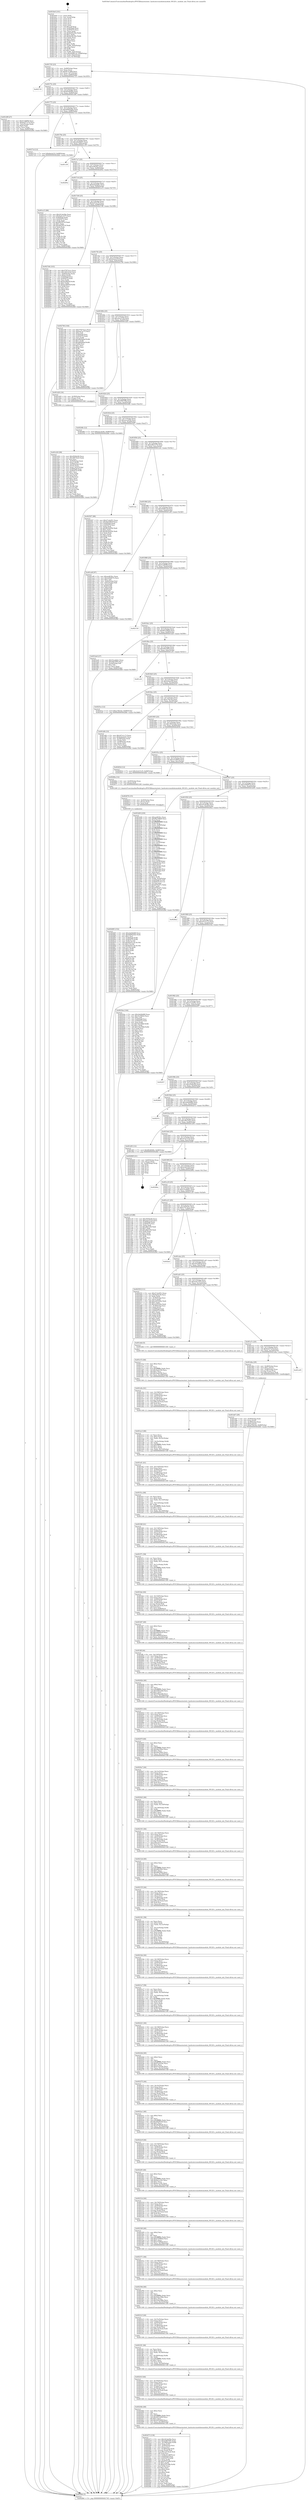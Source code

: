 digraph "0x4016e0" {
  label = "0x4016e0 (/mnt/c/Users/mathe/Desktop/tcc/POCII/binaries/extr_hashcatsrcmodulesmodule_00120.c_module_init_Final-ollvm.out::main(0))"
  labelloc = "t"
  node[shape=record]

  Entry [label="",width=0.3,height=0.3,shape=circle,fillcolor=black,style=filled]
  "0x401745" [label="{
     0x401745 [23]\l
     | [instrs]\l
     &nbsp;&nbsp;0x401745 \<+3\>: mov -0x68(%rbp),%eax\l
     &nbsp;&nbsp;0x401748 \<+2\>: mov %eax,%ecx\l
     &nbsp;&nbsp;0x40174a \<+6\>: sub $0x8c31af69,%ecx\l
     &nbsp;&nbsp;0x401750 \<+3\>: mov %eax,-0x7c(%rbp)\l
     &nbsp;&nbsp;0x401753 \<+3\>: mov %ecx,-0x80(%rbp)\l
     &nbsp;&nbsp;0x401756 \<+6\>: je 0000000000402735 \<main+0x1055\>\l
  }"]
  "0x402735" [label="{
     0x402735\l
  }", style=dashed]
  "0x40175c" [label="{
     0x40175c [25]\l
     | [instrs]\l
     &nbsp;&nbsp;0x40175c \<+5\>: jmp 0000000000401761 \<main+0x81\>\l
     &nbsp;&nbsp;0x401761 \<+3\>: mov -0x7c(%rbp),%eax\l
     &nbsp;&nbsp;0x401764 \<+5\>: sub $0x8f2d646b,%eax\l
     &nbsp;&nbsp;0x401769 \<+6\>: mov %eax,-0x84(%rbp)\l
     &nbsp;&nbsp;0x40176f \<+6\>: je 0000000000401d9f \<main+0x6bf\>\l
  }"]
  Exit [label="",width=0.3,height=0.3,shape=circle,fillcolor=black,style=filled,peripheries=2]
  "0x401d9f" [label="{
     0x401d9f [27]\l
     | [instrs]\l
     &nbsp;&nbsp;0x401d9f \<+5\>: mov $0xf12df096,%eax\l
     &nbsp;&nbsp;0x401da4 \<+5\>: mov $0x6ad77a7d,%ecx\l
     &nbsp;&nbsp;0x401da9 \<+3\>: mov -0x2c(%rbp),%edx\l
     &nbsp;&nbsp;0x401dac \<+3\>: cmp $0x0,%edx\l
     &nbsp;&nbsp;0x401daf \<+3\>: cmove %ecx,%eax\l
     &nbsp;&nbsp;0x401db2 \<+3\>: mov %eax,-0x68(%rbp)\l
     &nbsp;&nbsp;0x401db5 \<+5\>: jmp 0000000000402fb6 \<main+0x18d6\>\l
  }"]
  "0x401775" [label="{
     0x401775 [25]\l
     | [instrs]\l
     &nbsp;&nbsp;0x401775 \<+5\>: jmp 000000000040177a \<main+0x9a\>\l
     &nbsp;&nbsp;0x40177a \<+3\>: mov -0x7c(%rbp),%eax\l
     &nbsp;&nbsp;0x40177d \<+5\>: sub $0x9d992d2b,%eax\l
     &nbsp;&nbsp;0x401782 \<+6\>: mov %eax,-0x88(%rbp)\l
     &nbsp;&nbsp;0x401788 \<+6\>: je 000000000040271d \<main+0x103d\>\l
  }"]
  "0x402685" [label="{
     0x402685 [152]\l
     | [instrs]\l
     &nbsp;&nbsp;0x402685 \<+5\>: mov $0x2de9dd68,%ecx\l
     &nbsp;&nbsp;0x40268a \<+5\>: mov $0x9d992d2b,%edx\l
     &nbsp;&nbsp;0x40268f \<+3\>: mov $0x1,%sil\l
     &nbsp;&nbsp;0x402692 \<+8\>: mov 0x4050a8,%r8d\l
     &nbsp;&nbsp;0x40269a \<+8\>: mov 0x405070,%r9d\l
     &nbsp;&nbsp;0x4026a2 \<+3\>: mov %r8d,%r10d\l
     &nbsp;&nbsp;0x4026a5 \<+7\>: add $0xfdc6513b,%r10d\l
     &nbsp;&nbsp;0x4026ac \<+4\>: sub $0x1,%r10d\l
     &nbsp;&nbsp;0x4026b0 \<+7\>: sub $0xfdc6513b,%r10d\l
     &nbsp;&nbsp;0x4026b7 \<+4\>: imul %r10d,%r8d\l
     &nbsp;&nbsp;0x4026bb \<+4\>: and $0x1,%r8d\l
     &nbsp;&nbsp;0x4026bf \<+4\>: cmp $0x0,%r8d\l
     &nbsp;&nbsp;0x4026c3 \<+4\>: sete %r11b\l
     &nbsp;&nbsp;0x4026c7 \<+4\>: cmp $0xa,%r9d\l
     &nbsp;&nbsp;0x4026cb \<+3\>: setl %bl\l
     &nbsp;&nbsp;0x4026ce \<+3\>: mov %r11b,%r14b\l
     &nbsp;&nbsp;0x4026d1 \<+4\>: xor $0xff,%r14b\l
     &nbsp;&nbsp;0x4026d5 \<+3\>: mov %bl,%r15b\l
     &nbsp;&nbsp;0x4026d8 \<+4\>: xor $0xff,%r15b\l
     &nbsp;&nbsp;0x4026dc \<+4\>: xor $0x0,%sil\l
     &nbsp;&nbsp;0x4026e0 \<+3\>: mov %r14b,%r12b\l
     &nbsp;&nbsp;0x4026e3 \<+4\>: and $0x0,%r12b\l
     &nbsp;&nbsp;0x4026e7 \<+3\>: and %sil,%r11b\l
     &nbsp;&nbsp;0x4026ea \<+3\>: mov %r15b,%r13b\l
     &nbsp;&nbsp;0x4026ed \<+4\>: and $0x0,%r13b\l
     &nbsp;&nbsp;0x4026f1 \<+3\>: and %sil,%bl\l
     &nbsp;&nbsp;0x4026f4 \<+3\>: or %r11b,%r12b\l
     &nbsp;&nbsp;0x4026f7 \<+3\>: or %bl,%r13b\l
     &nbsp;&nbsp;0x4026fa \<+3\>: xor %r13b,%r12b\l
     &nbsp;&nbsp;0x4026fd \<+3\>: or %r15b,%r14b\l
     &nbsp;&nbsp;0x402700 \<+4\>: xor $0xff,%r14b\l
     &nbsp;&nbsp;0x402704 \<+4\>: or $0x0,%sil\l
     &nbsp;&nbsp;0x402708 \<+3\>: and %sil,%r14b\l
     &nbsp;&nbsp;0x40270b \<+3\>: or %r14b,%r12b\l
     &nbsp;&nbsp;0x40270e \<+4\>: test $0x1,%r12b\l
     &nbsp;&nbsp;0x402712 \<+3\>: cmovne %edx,%ecx\l
     &nbsp;&nbsp;0x402715 \<+3\>: mov %ecx,-0x68(%rbp)\l
     &nbsp;&nbsp;0x402718 \<+5\>: jmp 0000000000402fb6 \<main+0x18d6\>\l
  }"]
  "0x40271d" [label="{
     0x40271d [12]\l
     | [instrs]\l
     &nbsp;&nbsp;0x40271d \<+7\>: movl $0xbbcfa31f,-0x68(%rbp)\l
     &nbsp;&nbsp;0x402724 \<+5\>: jmp 0000000000402fb6 \<main+0x18d6\>\l
  }"]
  "0x40178e" [label="{
     0x40178e [25]\l
     | [instrs]\l
     &nbsp;&nbsp;0x40178e \<+5\>: jmp 0000000000401793 \<main+0xb3\>\l
     &nbsp;&nbsp;0x401793 \<+3\>: mov -0x7c(%rbp),%eax\l
     &nbsp;&nbsp;0x401796 \<+5\>: sub $0xa6e9db47,%eax\l
     &nbsp;&nbsp;0x40179b \<+6\>: mov %eax,-0x8c(%rbp)\l
     &nbsp;&nbsp;0x4017a1 \<+6\>: je 0000000000401c59 \<main+0x579\>\l
  }"]
  "0x402676" [label="{
     0x402676 [15]\l
     | [instrs]\l
     &nbsp;&nbsp;0x402676 \<+4\>: mov -0x40(%rbp),%rax\l
     &nbsp;&nbsp;0x40267a \<+3\>: mov (%rax),%rax\l
     &nbsp;&nbsp;0x40267d \<+3\>: mov %rax,%rdi\l
     &nbsp;&nbsp;0x402680 \<+5\>: call 0000000000401030 \<free@plt\>\l
     | [calls]\l
     &nbsp;&nbsp;0x401030 \{1\} (unknown)\l
  }"]
  "0x401c59" [label="{
     0x401c59\l
  }", style=dashed]
  "0x4017a7" [label="{
     0x4017a7 [25]\l
     | [instrs]\l
     &nbsp;&nbsp;0x4017a7 \<+5\>: jmp 00000000004017ac \<main+0xcc\>\l
     &nbsp;&nbsp;0x4017ac \<+3\>: mov -0x7c(%rbp),%eax\l
     &nbsp;&nbsp;0x4017af \<+5\>: sub $0xae463fcc,%eax\l
     &nbsp;&nbsp;0x4017b4 \<+6\>: mov %eax,-0x90(%rbp)\l
     &nbsp;&nbsp;0x4017ba \<+6\>: je 000000000040285e \<main+0x117e\>\l
  }"]
  "0x402473" [label="{
     0x402473 [136]\l
     | [instrs]\l
     &nbsp;&nbsp;0x402473 \<+5\>: mov $0x241de56e,%ecx\l
     &nbsp;&nbsp;0x402478 \<+5\>: mov $0xd38f709b,%edx\l
     &nbsp;&nbsp;0x40247d \<+7\>: mov -0x168(%rbp),%r8d\l
     &nbsp;&nbsp;0x402484 \<+4\>: imul %eax,%r8d\l
     &nbsp;&nbsp;0x402488 \<+4\>: mov -0x40(%rbp),%rsi\l
     &nbsp;&nbsp;0x40248c \<+3\>: mov (%rsi),%rsi\l
     &nbsp;&nbsp;0x40248f \<+4\>: mov -0x38(%rbp),%rdi\l
     &nbsp;&nbsp;0x402493 \<+3\>: movslq (%rdi),%rdi\l
     &nbsp;&nbsp;0x402496 \<+7\>: imul $0x1e0,%rdi,%rdi\l
     &nbsp;&nbsp;0x40249d \<+3\>: add %rdi,%rsi\l
     &nbsp;&nbsp;0x4024a0 \<+7\>: mov %r8d,0x1d8(%rsi)\l
     &nbsp;&nbsp;0x4024a7 \<+7\>: mov 0x4050a8,%eax\l
     &nbsp;&nbsp;0x4024ae \<+8\>: mov 0x405070,%r8d\l
     &nbsp;&nbsp;0x4024b6 \<+3\>: mov %eax,%r9d\l
     &nbsp;&nbsp;0x4024b9 \<+7\>: add $0xd797a0fb,%r9d\l
     &nbsp;&nbsp;0x4024c0 \<+4\>: sub $0x1,%r9d\l
     &nbsp;&nbsp;0x4024c4 \<+7\>: sub $0xd797a0fb,%r9d\l
     &nbsp;&nbsp;0x4024cb \<+4\>: imul %r9d,%eax\l
     &nbsp;&nbsp;0x4024cf \<+3\>: and $0x1,%eax\l
     &nbsp;&nbsp;0x4024d2 \<+3\>: cmp $0x0,%eax\l
     &nbsp;&nbsp;0x4024d5 \<+4\>: sete %r10b\l
     &nbsp;&nbsp;0x4024d9 \<+4\>: cmp $0xa,%r8d\l
     &nbsp;&nbsp;0x4024dd \<+4\>: setl %r11b\l
     &nbsp;&nbsp;0x4024e1 \<+3\>: mov %r10b,%bl\l
     &nbsp;&nbsp;0x4024e4 \<+3\>: and %r11b,%bl\l
     &nbsp;&nbsp;0x4024e7 \<+3\>: xor %r11b,%r10b\l
     &nbsp;&nbsp;0x4024ea \<+3\>: or %r10b,%bl\l
     &nbsp;&nbsp;0x4024ed \<+3\>: test $0x1,%bl\l
     &nbsp;&nbsp;0x4024f0 \<+3\>: cmovne %edx,%ecx\l
     &nbsp;&nbsp;0x4024f3 \<+3\>: mov %ecx,-0x68(%rbp)\l
     &nbsp;&nbsp;0x4024f6 \<+5\>: jmp 0000000000402fb6 \<main+0x18d6\>\l
  }"]
  "0x40285e" [label="{
     0x40285e\l
  }", style=dashed]
  "0x4017c0" [label="{
     0x4017c0 [25]\l
     | [instrs]\l
     &nbsp;&nbsp;0x4017c0 \<+5\>: jmp 00000000004017c5 \<main+0xe5\>\l
     &nbsp;&nbsp;0x4017c5 \<+3\>: mov -0x7c(%rbp),%eax\l
     &nbsp;&nbsp;0x4017c8 \<+5\>: sub $0xb2dada61,%eax\l
     &nbsp;&nbsp;0x4017cd \<+6\>: mov %eax,-0x94(%rbp)\l
     &nbsp;&nbsp;0x4017d3 \<+6\>: je 0000000000401e15 \<main+0x735\>\l
  }"]
  "0x40244b" [label="{
     0x40244b [40]\l
     | [instrs]\l
     &nbsp;&nbsp;0x40244b \<+5\>: mov $0x2,%ecx\l
     &nbsp;&nbsp;0x402450 \<+1\>: cltd\l
     &nbsp;&nbsp;0x402451 \<+2\>: idiv %ecx\l
     &nbsp;&nbsp;0x402453 \<+6\>: imul $0xfffffffe,%edx,%ecx\l
     &nbsp;&nbsp;0x402459 \<+6\>: sub $0x2053e85f,%ecx\l
     &nbsp;&nbsp;0x40245f \<+3\>: add $0x1,%ecx\l
     &nbsp;&nbsp;0x402462 \<+6\>: add $0x2053e85f,%ecx\l
     &nbsp;&nbsp;0x402468 \<+6\>: mov %ecx,-0x168(%rbp)\l
     &nbsp;&nbsp;0x40246e \<+5\>: call 0000000000401160 \<next_i\>\l
     | [calls]\l
     &nbsp;&nbsp;0x401160 \{1\} (/mnt/c/Users/mathe/Desktop/tcc/POCII/binaries/extr_hashcatsrcmodulesmodule_00120.c_module_init_Final-ollvm.out::next_i)\l
  }"]
  "0x401e15" [label="{
     0x401e15 [88]\l
     | [instrs]\l
     &nbsp;&nbsp;0x401e15 \<+5\>: mov $0x241de56e,%eax\l
     &nbsp;&nbsp;0x401e1a \<+5\>: mov $0x5e4c1475,%ecx\l
     &nbsp;&nbsp;0x401e1f \<+7\>: mov 0x4050a8,%edx\l
     &nbsp;&nbsp;0x401e26 \<+7\>: mov 0x405070,%esi\l
     &nbsp;&nbsp;0x401e2d \<+2\>: mov %edx,%edi\l
     &nbsp;&nbsp;0x401e2f \<+6\>: sub $0xd92597c0,%edi\l
     &nbsp;&nbsp;0x401e35 \<+3\>: sub $0x1,%edi\l
     &nbsp;&nbsp;0x401e38 \<+6\>: add $0xd92597c0,%edi\l
     &nbsp;&nbsp;0x401e3e \<+3\>: imul %edi,%edx\l
     &nbsp;&nbsp;0x401e41 \<+3\>: and $0x1,%edx\l
     &nbsp;&nbsp;0x401e44 \<+3\>: cmp $0x0,%edx\l
     &nbsp;&nbsp;0x401e47 \<+4\>: sete %r8b\l
     &nbsp;&nbsp;0x401e4b \<+3\>: cmp $0xa,%esi\l
     &nbsp;&nbsp;0x401e4e \<+4\>: setl %r9b\l
     &nbsp;&nbsp;0x401e52 \<+3\>: mov %r8b,%r10b\l
     &nbsp;&nbsp;0x401e55 \<+3\>: and %r9b,%r10b\l
     &nbsp;&nbsp;0x401e58 \<+3\>: xor %r9b,%r8b\l
     &nbsp;&nbsp;0x401e5b \<+3\>: or %r8b,%r10b\l
     &nbsp;&nbsp;0x401e5e \<+4\>: test $0x1,%r10b\l
     &nbsp;&nbsp;0x401e62 \<+3\>: cmovne %ecx,%eax\l
     &nbsp;&nbsp;0x401e65 \<+3\>: mov %eax,-0x68(%rbp)\l
     &nbsp;&nbsp;0x401e68 \<+5\>: jmp 0000000000402fb6 \<main+0x18d6\>\l
  }"]
  "0x4017d9" [label="{
     0x4017d9 [25]\l
     | [instrs]\l
     &nbsp;&nbsp;0x4017d9 \<+5\>: jmp 00000000004017de \<main+0xfe\>\l
     &nbsp;&nbsp;0x4017de \<+3\>: mov -0x7c(%rbp),%eax\l
     &nbsp;&nbsp;0x4017e1 \<+5\>: sub $0xbaf7ec75,%eax\l
     &nbsp;&nbsp;0x4017e6 \<+6\>: mov %eax,-0x98(%rbp)\l
     &nbsp;&nbsp;0x4017ec \<+6\>: je 00000000004027d6 \<main+0x10f6\>\l
  }"]
  "0x40241f" [label="{
     0x40241f [44]\l
     | [instrs]\l
     &nbsp;&nbsp;0x40241f \<+6\>: mov -0x164(%rbp),%ecx\l
     &nbsp;&nbsp;0x402425 \<+3\>: imul %eax,%ecx\l
     &nbsp;&nbsp;0x402428 \<+4\>: mov -0x40(%rbp),%rsi\l
     &nbsp;&nbsp;0x40242c \<+3\>: mov (%rsi),%rsi\l
     &nbsp;&nbsp;0x40242f \<+4\>: mov -0x38(%rbp),%rdi\l
     &nbsp;&nbsp;0x402433 \<+3\>: movslq (%rdi),%rdi\l
     &nbsp;&nbsp;0x402436 \<+7\>: imul $0x1e0,%rdi,%rdi\l
     &nbsp;&nbsp;0x40243d \<+3\>: add %rdi,%rsi\l
     &nbsp;&nbsp;0x402440 \<+6\>: mov %ecx,0x1d4(%rsi)\l
     &nbsp;&nbsp;0x402446 \<+5\>: call 0000000000401160 \<next_i\>\l
     | [calls]\l
     &nbsp;&nbsp;0x401160 \{1\} (/mnt/c/Users/mathe/Desktop/tcc/POCII/binaries/extr_hashcatsrcmodulesmodule_00120.c_module_init_Final-ollvm.out::next_i)\l
  }"]
  "0x4027d6" [label="{
     0x4027d6 [103]\l
     | [instrs]\l
     &nbsp;&nbsp;0x4027d6 \<+5\>: mov $0x57973a1a,%eax\l
     &nbsp;&nbsp;0x4027db \<+5\>: mov $0x18032cb2,%ecx\l
     &nbsp;&nbsp;0x4027e0 \<+4\>: mov -0x60(%rbp),%rdx\l
     &nbsp;&nbsp;0x4027e4 \<+6\>: movl $0x0,(%rdx)\l
     &nbsp;&nbsp;0x4027ea \<+7\>: mov 0x4050a8,%esi\l
     &nbsp;&nbsp;0x4027f1 \<+7\>: mov 0x405070,%edi\l
     &nbsp;&nbsp;0x4027f8 \<+3\>: mov %esi,%r8d\l
     &nbsp;&nbsp;0x4027fb \<+7\>: add $0xba58b93f,%r8d\l
     &nbsp;&nbsp;0x402802 \<+4\>: sub $0x1,%r8d\l
     &nbsp;&nbsp;0x402806 \<+7\>: sub $0xba58b93f,%r8d\l
     &nbsp;&nbsp;0x40280d \<+4\>: imul %r8d,%esi\l
     &nbsp;&nbsp;0x402811 \<+3\>: and $0x1,%esi\l
     &nbsp;&nbsp;0x402814 \<+3\>: cmp $0x0,%esi\l
     &nbsp;&nbsp;0x402817 \<+4\>: sete %r9b\l
     &nbsp;&nbsp;0x40281b \<+3\>: cmp $0xa,%edi\l
     &nbsp;&nbsp;0x40281e \<+4\>: setl %r10b\l
     &nbsp;&nbsp;0x402822 \<+3\>: mov %r9b,%r11b\l
     &nbsp;&nbsp;0x402825 \<+3\>: and %r10b,%r11b\l
     &nbsp;&nbsp;0x402828 \<+3\>: xor %r10b,%r9b\l
     &nbsp;&nbsp;0x40282b \<+3\>: or %r9b,%r11b\l
     &nbsp;&nbsp;0x40282e \<+4\>: test $0x1,%r11b\l
     &nbsp;&nbsp;0x402832 \<+3\>: cmovne %ecx,%eax\l
     &nbsp;&nbsp;0x402835 \<+3\>: mov %eax,-0x68(%rbp)\l
     &nbsp;&nbsp;0x402838 \<+5\>: jmp 0000000000402fb6 \<main+0x18d6\>\l
  }"]
  "0x4017f2" [label="{
     0x4017f2 [25]\l
     | [instrs]\l
     &nbsp;&nbsp;0x4017f2 \<+5\>: jmp 00000000004017f7 \<main+0x117\>\l
     &nbsp;&nbsp;0x4017f7 \<+3\>: mov -0x7c(%rbp),%eax\l
     &nbsp;&nbsp;0x4017fa \<+5\>: sub $0xbbcfa31f,%eax\l
     &nbsp;&nbsp;0x4017ff \<+6\>: mov %eax,-0x9c(%rbp)\l
     &nbsp;&nbsp;0x401805 \<+6\>: je 0000000000402746 \<main+0x1066\>\l
  }"]
  "0x4023f1" [label="{
     0x4023f1 [46]\l
     | [instrs]\l
     &nbsp;&nbsp;0x4023f1 \<+2\>: xor %ecx,%ecx\l
     &nbsp;&nbsp;0x4023f3 \<+5\>: mov $0x2,%edx\l
     &nbsp;&nbsp;0x4023f8 \<+6\>: mov %edx,-0x160(%rbp)\l
     &nbsp;&nbsp;0x4023fe \<+1\>: cltd\l
     &nbsp;&nbsp;0x4023ff \<+7\>: mov -0x160(%rbp),%r8d\l
     &nbsp;&nbsp;0x402406 \<+3\>: idiv %r8d\l
     &nbsp;&nbsp;0x402409 \<+6\>: imul $0xfffffffe,%edx,%edx\l
     &nbsp;&nbsp;0x40240f \<+3\>: sub $0x1,%ecx\l
     &nbsp;&nbsp;0x402412 \<+2\>: sub %ecx,%edx\l
     &nbsp;&nbsp;0x402414 \<+6\>: mov %edx,-0x164(%rbp)\l
     &nbsp;&nbsp;0x40241a \<+5\>: call 0000000000401160 \<next_i\>\l
     | [calls]\l
     &nbsp;&nbsp;0x401160 \{1\} (/mnt/c/Users/mathe/Desktop/tcc/POCII/binaries/extr_hashcatsrcmodulesmodule_00120.c_module_init_Final-ollvm.out::next_i)\l
  }"]
  "0x402746" [label="{
     0x402746 [144]\l
     | [instrs]\l
     &nbsp;&nbsp;0x402746 \<+5\>: mov $0x57973a1a,%eax\l
     &nbsp;&nbsp;0x40274b \<+5\>: mov $0xbaf7ec75,%ecx\l
     &nbsp;&nbsp;0x402750 \<+2\>: mov $0x1,%dl\l
     &nbsp;&nbsp;0x402752 \<+7\>: mov 0x4050a8,%esi\l
     &nbsp;&nbsp;0x402759 \<+7\>: mov 0x405070,%edi\l
     &nbsp;&nbsp;0x402760 \<+3\>: mov %esi,%r8d\l
     &nbsp;&nbsp;0x402763 \<+7\>: add $0xd844dbaf,%r8d\l
     &nbsp;&nbsp;0x40276a \<+4\>: sub $0x1,%r8d\l
     &nbsp;&nbsp;0x40276e \<+7\>: sub $0xd844dbaf,%r8d\l
     &nbsp;&nbsp;0x402775 \<+4\>: imul %r8d,%esi\l
     &nbsp;&nbsp;0x402779 \<+3\>: and $0x1,%esi\l
     &nbsp;&nbsp;0x40277c \<+3\>: cmp $0x0,%esi\l
     &nbsp;&nbsp;0x40277f \<+4\>: sete %r9b\l
     &nbsp;&nbsp;0x402783 \<+3\>: cmp $0xa,%edi\l
     &nbsp;&nbsp;0x402786 \<+4\>: setl %r10b\l
     &nbsp;&nbsp;0x40278a \<+3\>: mov %r9b,%r11b\l
     &nbsp;&nbsp;0x40278d \<+4\>: xor $0xff,%r11b\l
     &nbsp;&nbsp;0x402791 \<+3\>: mov %r10b,%bl\l
     &nbsp;&nbsp;0x402794 \<+3\>: xor $0xff,%bl\l
     &nbsp;&nbsp;0x402797 \<+3\>: xor $0x0,%dl\l
     &nbsp;&nbsp;0x40279a \<+3\>: mov %r11b,%r14b\l
     &nbsp;&nbsp;0x40279d \<+4\>: and $0x0,%r14b\l
     &nbsp;&nbsp;0x4027a1 \<+3\>: and %dl,%r9b\l
     &nbsp;&nbsp;0x4027a4 \<+3\>: mov %bl,%r15b\l
     &nbsp;&nbsp;0x4027a7 \<+4\>: and $0x0,%r15b\l
     &nbsp;&nbsp;0x4027ab \<+3\>: and %dl,%r10b\l
     &nbsp;&nbsp;0x4027ae \<+3\>: or %r9b,%r14b\l
     &nbsp;&nbsp;0x4027b1 \<+3\>: or %r10b,%r15b\l
     &nbsp;&nbsp;0x4027b4 \<+3\>: xor %r15b,%r14b\l
     &nbsp;&nbsp;0x4027b7 \<+3\>: or %bl,%r11b\l
     &nbsp;&nbsp;0x4027ba \<+4\>: xor $0xff,%r11b\l
     &nbsp;&nbsp;0x4027be \<+3\>: or $0x0,%dl\l
     &nbsp;&nbsp;0x4027c1 \<+3\>: and %dl,%r11b\l
     &nbsp;&nbsp;0x4027c4 \<+3\>: or %r11b,%r14b\l
     &nbsp;&nbsp;0x4027c7 \<+4\>: test $0x1,%r14b\l
     &nbsp;&nbsp;0x4027cb \<+3\>: cmovne %ecx,%eax\l
     &nbsp;&nbsp;0x4027ce \<+3\>: mov %eax,-0x68(%rbp)\l
     &nbsp;&nbsp;0x4027d1 \<+5\>: jmp 0000000000402fb6 \<main+0x18d6\>\l
  }"]
  "0x40180b" [label="{
     0x40180b [25]\l
     | [instrs]\l
     &nbsp;&nbsp;0x40180b \<+5\>: jmp 0000000000401810 \<main+0x130\>\l
     &nbsp;&nbsp;0x401810 \<+3\>: mov -0x7c(%rbp),%eax\l
     &nbsp;&nbsp;0x401813 \<+5\>: sub $0xcdce3124,%eax\l
     &nbsp;&nbsp;0x401818 \<+6\>: mov %eax,-0xa0(%rbp)\l
     &nbsp;&nbsp;0x40181e \<+6\>: je 0000000000401d20 \<main+0x640\>\l
  }"]
  "0x4023c5" [label="{
     0x4023c5 [44]\l
     | [instrs]\l
     &nbsp;&nbsp;0x4023c5 \<+6\>: mov -0x15c(%rbp),%ecx\l
     &nbsp;&nbsp;0x4023cb \<+3\>: imul %eax,%ecx\l
     &nbsp;&nbsp;0x4023ce \<+4\>: mov -0x40(%rbp),%rsi\l
     &nbsp;&nbsp;0x4023d2 \<+3\>: mov (%rsi),%rsi\l
     &nbsp;&nbsp;0x4023d5 \<+4\>: mov -0x38(%rbp),%rdi\l
     &nbsp;&nbsp;0x4023d9 \<+3\>: movslq (%rdi),%rdi\l
     &nbsp;&nbsp;0x4023dc \<+7\>: imul $0x1e0,%rdi,%rdi\l
     &nbsp;&nbsp;0x4023e3 \<+3\>: add %rdi,%rsi\l
     &nbsp;&nbsp;0x4023e6 \<+6\>: mov %ecx,0x1d0(%rsi)\l
     &nbsp;&nbsp;0x4023ec \<+5\>: call 0000000000401160 \<next_i\>\l
     | [calls]\l
     &nbsp;&nbsp;0x401160 \{1\} (/mnt/c/Users/mathe/Desktop/tcc/POCII/binaries/extr_hashcatsrcmodulesmodule_00120.c_module_init_Final-ollvm.out::next_i)\l
  }"]
  "0x401d20" [label="{
     0x401d20 [16]\l
     | [instrs]\l
     &nbsp;&nbsp;0x401d20 \<+4\>: mov -0x58(%rbp),%rax\l
     &nbsp;&nbsp;0x401d24 \<+3\>: mov (%rax),%rax\l
     &nbsp;&nbsp;0x401d27 \<+4\>: mov 0x8(%rax),%rdi\l
     &nbsp;&nbsp;0x401d2b \<+5\>: call 0000000000401060 \<atoi@plt\>\l
     | [calls]\l
     &nbsp;&nbsp;0x401060 \{1\} (unknown)\l
  }"]
  "0x401824" [label="{
     0x401824 [25]\l
     | [instrs]\l
     &nbsp;&nbsp;0x401824 \<+5\>: jmp 0000000000401829 \<main+0x149\>\l
     &nbsp;&nbsp;0x401829 \<+3\>: mov -0x7c(%rbp),%eax\l
     &nbsp;&nbsp;0x40182c \<+5\>: sub $0xd38f709b,%eax\l
     &nbsp;&nbsp;0x401831 \<+6\>: mov %eax,-0xa4(%rbp)\l
     &nbsp;&nbsp;0x401837 \<+6\>: je 00000000004024fb \<main+0xe1b\>\l
  }"]
  "0x40239d" [label="{
     0x40239d [40]\l
     | [instrs]\l
     &nbsp;&nbsp;0x40239d \<+5\>: mov $0x2,%ecx\l
     &nbsp;&nbsp;0x4023a2 \<+1\>: cltd\l
     &nbsp;&nbsp;0x4023a3 \<+2\>: idiv %ecx\l
     &nbsp;&nbsp;0x4023a5 \<+6\>: imul $0xfffffffe,%edx,%ecx\l
     &nbsp;&nbsp;0x4023ab \<+6\>: add $0x52ba398a,%ecx\l
     &nbsp;&nbsp;0x4023b1 \<+3\>: add $0x1,%ecx\l
     &nbsp;&nbsp;0x4023b4 \<+6\>: sub $0x52ba398a,%ecx\l
     &nbsp;&nbsp;0x4023ba \<+6\>: mov %ecx,-0x15c(%rbp)\l
     &nbsp;&nbsp;0x4023c0 \<+5\>: call 0000000000401160 \<next_i\>\l
     | [calls]\l
     &nbsp;&nbsp;0x401160 \{1\} (/mnt/c/Users/mathe/Desktop/tcc/POCII/binaries/extr_hashcatsrcmodulesmodule_00120.c_module_init_Final-ollvm.out::next_i)\l
  }"]
  "0x4024fb" [label="{
     0x4024fb [12]\l
     | [instrs]\l
     &nbsp;&nbsp;0x4024fb \<+7\>: movl $0xeaccdc9e,-0x68(%rbp)\l
     &nbsp;&nbsp;0x402502 \<+5\>: jmp 0000000000402fb6 \<main+0x18d6\>\l
  }"]
  "0x40183d" [label="{
     0x40183d [25]\l
     | [instrs]\l
     &nbsp;&nbsp;0x40183d \<+5\>: jmp 0000000000401842 \<main+0x162\>\l
     &nbsp;&nbsp;0x401842 \<+3\>: mov -0x7c(%rbp),%eax\l
     &nbsp;&nbsp;0x401845 \<+5\>: sub $0xeaccdc9e,%eax\l
     &nbsp;&nbsp;0x40184a \<+6\>: mov %eax,-0xa8(%rbp)\l
     &nbsp;&nbsp;0x401850 \<+6\>: je 0000000000402507 \<main+0xe27\>\l
  }"]
  "0x402371" [label="{
     0x402371 [44]\l
     | [instrs]\l
     &nbsp;&nbsp;0x402371 \<+6\>: mov -0x158(%rbp),%ecx\l
     &nbsp;&nbsp;0x402377 \<+3\>: imul %eax,%ecx\l
     &nbsp;&nbsp;0x40237a \<+4\>: mov -0x40(%rbp),%rsi\l
     &nbsp;&nbsp;0x40237e \<+3\>: mov (%rsi),%rsi\l
     &nbsp;&nbsp;0x402381 \<+4\>: mov -0x38(%rbp),%rdi\l
     &nbsp;&nbsp;0x402385 \<+3\>: movslq (%rdi),%rdi\l
     &nbsp;&nbsp;0x402388 \<+7\>: imul $0x1e0,%rdi,%rdi\l
     &nbsp;&nbsp;0x40238f \<+3\>: add %rdi,%rsi\l
     &nbsp;&nbsp;0x402392 \<+6\>: mov %ecx,0x198(%rsi)\l
     &nbsp;&nbsp;0x402398 \<+5\>: call 0000000000401160 \<next_i\>\l
     | [calls]\l
     &nbsp;&nbsp;0x401160 \{1\} (/mnt/c/Users/mathe/Desktop/tcc/POCII/binaries/extr_hashcatsrcmodulesmodule_00120.c_module_init_Final-ollvm.out::next_i)\l
  }"]
  "0x402507" [label="{
     0x402507 [88]\l
     | [instrs]\l
     &nbsp;&nbsp;0x402507 \<+5\>: mov $0x27c4a951,%eax\l
     &nbsp;&nbsp;0x40250c \<+5\>: mov $0x5b52893f,%ecx\l
     &nbsp;&nbsp;0x402511 \<+7\>: mov 0x4050a8,%edx\l
     &nbsp;&nbsp;0x402518 \<+7\>: mov 0x405070,%esi\l
     &nbsp;&nbsp;0x40251f \<+2\>: mov %edx,%edi\l
     &nbsp;&nbsp;0x402521 \<+6\>: sub $0x903de95b,%edi\l
     &nbsp;&nbsp;0x402527 \<+3\>: sub $0x1,%edi\l
     &nbsp;&nbsp;0x40252a \<+6\>: add $0x903de95b,%edi\l
     &nbsp;&nbsp;0x402530 \<+3\>: imul %edi,%edx\l
     &nbsp;&nbsp;0x402533 \<+3\>: and $0x1,%edx\l
     &nbsp;&nbsp;0x402536 \<+3\>: cmp $0x0,%edx\l
     &nbsp;&nbsp;0x402539 \<+4\>: sete %r8b\l
     &nbsp;&nbsp;0x40253d \<+3\>: cmp $0xa,%esi\l
     &nbsp;&nbsp;0x402540 \<+4\>: setl %r9b\l
     &nbsp;&nbsp;0x402544 \<+3\>: mov %r8b,%r10b\l
     &nbsp;&nbsp;0x402547 \<+3\>: and %r9b,%r10b\l
     &nbsp;&nbsp;0x40254a \<+3\>: xor %r9b,%r8b\l
     &nbsp;&nbsp;0x40254d \<+3\>: or %r8b,%r10b\l
     &nbsp;&nbsp;0x402550 \<+4\>: test $0x1,%r10b\l
     &nbsp;&nbsp;0x402554 \<+3\>: cmovne %ecx,%eax\l
     &nbsp;&nbsp;0x402557 \<+3\>: mov %eax,-0x68(%rbp)\l
     &nbsp;&nbsp;0x40255a \<+5\>: jmp 0000000000402fb6 \<main+0x18d6\>\l
  }"]
  "0x401856" [label="{
     0x401856 [25]\l
     | [instrs]\l
     &nbsp;&nbsp;0x401856 \<+5\>: jmp 000000000040185b \<main+0x17b\>\l
     &nbsp;&nbsp;0x40185b \<+3\>: mov -0x7c(%rbp),%eax\l
     &nbsp;&nbsp;0x40185e \<+5\>: sub $0xed831274,%eax\l
     &nbsp;&nbsp;0x401863 \<+6\>: mov %eax,-0xac(%rbp)\l
     &nbsp;&nbsp;0x401869 \<+6\>: je 0000000000401cbc \<main+0x5dc\>\l
  }"]
  "0x402349" [label="{
     0x402349 [40]\l
     | [instrs]\l
     &nbsp;&nbsp;0x402349 \<+5\>: mov $0x2,%ecx\l
     &nbsp;&nbsp;0x40234e \<+1\>: cltd\l
     &nbsp;&nbsp;0x40234f \<+2\>: idiv %ecx\l
     &nbsp;&nbsp;0x402351 \<+6\>: imul $0xfffffffe,%edx,%ecx\l
     &nbsp;&nbsp;0x402357 \<+6\>: add $0xe754f82d,%ecx\l
     &nbsp;&nbsp;0x40235d \<+3\>: add $0x1,%ecx\l
     &nbsp;&nbsp;0x402360 \<+6\>: sub $0xe754f82d,%ecx\l
     &nbsp;&nbsp;0x402366 \<+6\>: mov %ecx,-0x158(%rbp)\l
     &nbsp;&nbsp;0x40236c \<+5\>: call 0000000000401160 \<next_i\>\l
     | [calls]\l
     &nbsp;&nbsp;0x401160 \{1\} (/mnt/c/Users/mathe/Desktop/tcc/POCII/binaries/extr_hashcatsrcmodulesmodule_00120.c_module_init_Final-ollvm.out::next_i)\l
  }"]
  "0x401cbc" [label="{
     0x401cbc\l
  }", style=dashed]
  "0x40186f" [label="{
     0x40186f [25]\l
     | [instrs]\l
     &nbsp;&nbsp;0x40186f \<+5\>: jmp 0000000000401874 \<main+0x194\>\l
     &nbsp;&nbsp;0x401874 \<+3\>: mov -0x7c(%rbp),%eax\l
     &nbsp;&nbsp;0x401877 \<+5\>: sub $0xef2861c9,%eax\l
     &nbsp;&nbsp;0x40187c \<+6\>: mov %eax,-0xb0(%rbp)\l
     &nbsp;&nbsp;0x401882 \<+6\>: je 0000000000401a9f \<main+0x3bf\>\l
  }"]
  "0x40231d" [label="{
     0x40231d [44]\l
     | [instrs]\l
     &nbsp;&nbsp;0x40231d \<+6\>: mov -0x154(%rbp),%ecx\l
     &nbsp;&nbsp;0x402323 \<+3\>: imul %eax,%ecx\l
     &nbsp;&nbsp;0x402326 \<+4\>: mov -0x40(%rbp),%rsi\l
     &nbsp;&nbsp;0x40232a \<+3\>: mov (%rsi),%rsi\l
     &nbsp;&nbsp;0x40232d \<+4\>: mov -0x38(%rbp),%rdi\l
     &nbsp;&nbsp;0x402331 \<+3\>: movslq (%rdi),%rdi\l
     &nbsp;&nbsp;0x402334 \<+7\>: imul $0x1e0,%rdi,%rdi\l
     &nbsp;&nbsp;0x40233b \<+3\>: add %rdi,%rsi\l
     &nbsp;&nbsp;0x40233e \<+6\>: mov %ecx,0x194(%rsi)\l
     &nbsp;&nbsp;0x402344 \<+5\>: call 0000000000401160 \<next_i\>\l
     | [calls]\l
     &nbsp;&nbsp;0x401160 \{1\} (/mnt/c/Users/mathe/Desktop/tcc/POCII/binaries/extr_hashcatsrcmodulesmodule_00120.c_module_init_Final-ollvm.out::next_i)\l
  }"]
  "0x401a9f" [label="{
     0x401a9f [97]\l
     | [instrs]\l
     &nbsp;&nbsp;0x401a9f \<+5\>: mov $0xae463fcc,%eax\l
     &nbsp;&nbsp;0x401aa4 \<+5\>: mov $0x220bf074,%ecx\l
     &nbsp;&nbsp;0x401aa9 \<+2\>: mov $0x1,%dl\l
     &nbsp;&nbsp;0x401aab \<+4\>: mov -0x62(%rbp),%sil\l
     &nbsp;&nbsp;0x401aaf \<+4\>: mov -0x61(%rbp),%dil\l
     &nbsp;&nbsp;0x401ab3 \<+3\>: mov %sil,%r8b\l
     &nbsp;&nbsp;0x401ab6 \<+4\>: xor $0xff,%r8b\l
     &nbsp;&nbsp;0x401aba \<+3\>: mov %dil,%r9b\l
     &nbsp;&nbsp;0x401abd \<+4\>: xor $0xff,%r9b\l
     &nbsp;&nbsp;0x401ac1 \<+3\>: xor $0x0,%dl\l
     &nbsp;&nbsp;0x401ac4 \<+3\>: mov %r8b,%r10b\l
     &nbsp;&nbsp;0x401ac7 \<+4\>: and $0x0,%r10b\l
     &nbsp;&nbsp;0x401acb \<+3\>: and %dl,%sil\l
     &nbsp;&nbsp;0x401ace \<+3\>: mov %r9b,%r11b\l
     &nbsp;&nbsp;0x401ad1 \<+4\>: and $0x0,%r11b\l
     &nbsp;&nbsp;0x401ad5 \<+3\>: and %dl,%dil\l
     &nbsp;&nbsp;0x401ad8 \<+3\>: or %sil,%r10b\l
     &nbsp;&nbsp;0x401adb \<+3\>: or %dil,%r11b\l
     &nbsp;&nbsp;0x401ade \<+3\>: xor %r11b,%r10b\l
     &nbsp;&nbsp;0x401ae1 \<+3\>: or %r9b,%r8b\l
     &nbsp;&nbsp;0x401ae4 \<+4\>: xor $0xff,%r8b\l
     &nbsp;&nbsp;0x401ae8 \<+3\>: or $0x0,%dl\l
     &nbsp;&nbsp;0x401aeb \<+3\>: and %dl,%r8b\l
     &nbsp;&nbsp;0x401aee \<+3\>: or %r8b,%r10b\l
     &nbsp;&nbsp;0x401af1 \<+4\>: test $0x1,%r10b\l
     &nbsp;&nbsp;0x401af5 \<+3\>: cmovne %ecx,%eax\l
     &nbsp;&nbsp;0x401af8 \<+3\>: mov %eax,-0x68(%rbp)\l
     &nbsp;&nbsp;0x401afb \<+5\>: jmp 0000000000402fb6 \<main+0x18d6\>\l
  }"]
  "0x401888" [label="{
     0x401888 [25]\l
     | [instrs]\l
     &nbsp;&nbsp;0x401888 \<+5\>: jmp 000000000040188d \<main+0x1ad\>\l
     &nbsp;&nbsp;0x40188d \<+3\>: mov -0x7c(%rbp),%eax\l
     &nbsp;&nbsp;0x401890 \<+5\>: sub $0xf12df096,%eax\l
     &nbsp;&nbsp;0x401895 \<+6\>: mov %eax,-0xb4(%rbp)\l
     &nbsp;&nbsp;0x40189b \<+6\>: je 0000000000402729 \<main+0x1049\>\l
  }"]
  "0x402fb6" [label="{
     0x402fb6 [5]\l
     | [instrs]\l
     &nbsp;&nbsp;0x402fb6 \<+5\>: jmp 0000000000401745 \<main+0x65\>\l
  }"]
  "0x4016e0" [label="{
     0x4016e0 [101]\l
     | [instrs]\l
     &nbsp;&nbsp;0x4016e0 \<+1\>: push %rbp\l
     &nbsp;&nbsp;0x4016e1 \<+3\>: mov %rsp,%rbp\l
     &nbsp;&nbsp;0x4016e4 \<+2\>: push %r15\l
     &nbsp;&nbsp;0x4016e6 \<+2\>: push %r14\l
     &nbsp;&nbsp;0x4016e8 \<+2\>: push %r13\l
     &nbsp;&nbsp;0x4016ea \<+2\>: push %r12\l
     &nbsp;&nbsp;0x4016ec \<+1\>: push %rbx\l
     &nbsp;&nbsp;0x4016ed \<+7\>: sub $0x1c8,%rsp\l
     &nbsp;&nbsp;0x4016f4 \<+7\>: mov 0x4050a8,%eax\l
     &nbsp;&nbsp;0x4016fb \<+7\>: mov 0x405070,%ecx\l
     &nbsp;&nbsp;0x401702 \<+2\>: mov %eax,%edx\l
     &nbsp;&nbsp;0x401704 \<+6\>: sub $0x6e56c44e,%edx\l
     &nbsp;&nbsp;0x40170a \<+3\>: sub $0x1,%edx\l
     &nbsp;&nbsp;0x40170d \<+6\>: add $0x6e56c44e,%edx\l
     &nbsp;&nbsp;0x401713 \<+3\>: imul %edx,%eax\l
     &nbsp;&nbsp;0x401716 \<+3\>: and $0x1,%eax\l
     &nbsp;&nbsp;0x401719 \<+3\>: cmp $0x0,%eax\l
     &nbsp;&nbsp;0x40171c \<+4\>: sete %r8b\l
     &nbsp;&nbsp;0x401720 \<+4\>: and $0x1,%r8b\l
     &nbsp;&nbsp;0x401724 \<+4\>: mov %r8b,-0x62(%rbp)\l
     &nbsp;&nbsp;0x401728 \<+3\>: cmp $0xa,%ecx\l
     &nbsp;&nbsp;0x40172b \<+4\>: setl %r8b\l
     &nbsp;&nbsp;0x40172f \<+4\>: and $0x1,%r8b\l
     &nbsp;&nbsp;0x401733 \<+4\>: mov %r8b,-0x61(%rbp)\l
     &nbsp;&nbsp;0x401737 \<+7\>: movl $0xef2861c9,-0x68(%rbp)\l
     &nbsp;&nbsp;0x40173e \<+3\>: mov %edi,-0x6c(%rbp)\l
     &nbsp;&nbsp;0x401741 \<+4\>: mov %rsi,-0x78(%rbp)\l
  }"]
  "0x4022f5" [label="{
     0x4022f5 [40]\l
     | [instrs]\l
     &nbsp;&nbsp;0x4022f5 \<+5\>: mov $0x2,%ecx\l
     &nbsp;&nbsp;0x4022fa \<+1\>: cltd\l
     &nbsp;&nbsp;0x4022fb \<+2\>: idiv %ecx\l
     &nbsp;&nbsp;0x4022fd \<+6\>: imul $0xfffffffe,%edx,%ecx\l
     &nbsp;&nbsp;0x402303 \<+6\>: add $0x6a1a181,%ecx\l
     &nbsp;&nbsp;0x402309 \<+3\>: add $0x1,%ecx\l
     &nbsp;&nbsp;0x40230c \<+6\>: sub $0x6a1a181,%ecx\l
     &nbsp;&nbsp;0x402312 \<+6\>: mov %ecx,-0x154(%rbp)\l
     &nbsp;&nbsp;0x402318 \<+5\>: call 0000000000401160 \<next_i\>\l
     | [calls]\l
     &nbsp;&nbsp;0x401160 \{1\} (/mnt/c/Users/mathe/Desktop/tcc/POCII/binaries/extr_hashcatsrcmodulesmodule_00120.c_module_init_Final-ollvm.out::next_i)\l
  }"]
  "0x402729" [label="{
     0x402729\l
  }", style=dashed]
  "0x4018a1" [label="{
     0x4018a1 [25]\l
     | [instrs]\l
     &nbsp;&nbsp;0x4018a1 \<+5\>: jmp 00000000004018a6 \<main+0x1c6\>\l
     &nbsp;&nbsp;0x4018a6 \<+3\>: mov -0x7c(%rbp),%eax\l
     &nbsp;&nbsp;0x4018a9 \<+5\>: sub $0xf62196b9,%eax\l
     &nbsp;&nbsp;0x4018ae \<+6\>: mov %eax,-0xb8(%rbp)\l
     &nbsp;&nbsp;0x4018b4 \<+6\>: je 0000000000401be6 \<main+0x506\>\l
  }"]
  "0x4022c9" [label="{
     0x4022c9 [44]\l
     | [instrs]\l
     &nbsp;&nbsp;0x4022c9 \<+6\>: mov -0x150(%rbp),%ecx\l
     &nbsp;&nbsp;0x4022cf \<+3\>: imul %eax,%ecx\l
     &nbsp;&nbsp;0x4022d2 \<+4\>: mov -0x40(%rbp),%rsi\l
     &nbsp;&nbsp;0x4022d6 \<+3\>: mov (%rsi),%rsi\l
     &nbsp;&nbsp;0x4022d9 \<+4\>: mov -0x38(%rbp),%rdi\l
     &nbsp;&nbsp;0x4022dd \<+3\>: movslq (%rdi),%rdi\l
     &nbsp;&nbsp;0x4022e0 \<+7\>: imul $0x1e0,%rdi,%rdi\l
     &nbsp;&nbsp;0x4022e7 \<+3\>: add %rdi,%rsi\l
     &nbsp;&nbsp;0x4022ea \<+6\>: mov %ecx,0x190(%rsi)\l
     &nbsp;&nbsp;0x4022f0 \<+5\>: call 0000000000401160 \<next_i\>\l
     | [calls]\l
     &nbsp;&nbsp;0x401160 \{1\} (/mnt/c/Users/mathe/Desktop/tcc/POCII/binaries/extr_hashcatsrcmodulesmodule_00120.c_module_init_Final-ollvm.out::next_i)\l
  }"]
  "0x401be6" [label="{
     0x401be6 [27]\l
     | [instrs]\l
     &nbsp;&nbsp;0x401be6 \<+5\>: mov $0x53cabbb1,%eax\l
     &nbsp;&nbsp;0x401beb \<+5\>: mov $0x44b1804,%ecx\l
     &nbsp;&nbsp;0x401bf0 \<+3\>: mov -0x2d(%rbp),%dl\l
     &nbsp;&nbsp;0x401bf3 \<+3\>: test $0x1,%dl\l
     &nbsp;&nbsp;0x401bf6 \<+3\>: cmovne %ecx,%eax\l
     &nbsp;&nbsp;0x401bf9 \<+3\>: mov %eax,-0x68(%rbp)\l
     &nbsp;&nbsp;0x401bfc \<+5\>: jmp 0000000000402fb6 \<main+0x18d6\>\l
  }"]
  "0x4018ba" [label="{
     0x4018ba [25]\l
     | [instrs]\l
     &nbsp;&nbsp;0x4018ba \<+5\>: jmp 00000000004018bf \<main+0x1df\>\l
     &nbsp;&nbsp;0x4018bf \<+3\>: mov -0x7c(%rbp),%eax\l
     &nbsp;&nbsp;0x4018c2 \<+5\>: sub $0x44b1804,%eax\l
     &nbsp;&nbsp;0x4018c7 \<+6\>: mov %eax,-0xbc(%rbp)\l
     &nbsp;&nbsp;0x4018cd \<+6\>: je 0000000000401c01 \<main+0x521\>\l
  }"]
  "0x4022a1" [label="{
     0x4022a1 [40]\l
     | [instrs]\l
     &nbsp;&nbsp;0x4022a1 \<+5\>: mov $0x2,%ecx\l
     &nbsp;&nbsp;0x4022a6 \<+1\>: cltd\l
     &nbsp;&nbsp;0x4022a7 \<+2\>: idiv %ecx\l
     &nbsp;&nbsp;0x4022a9 \<+6\>: imul $0xfffffffe,%edx,%ecx\l
     &nbsp;&nbsp;0x4022af \<+6\>: add $0xd0e60cf0,%ecx\l
     &nbsp;&nbsp;0x4022b5 \<+3\>: add $0x1,%ecx\l
     &nbsp;&nbsp;0x4022b8 \<+6\>: sub $0xd0e60cf0,%ecx\l
     &nbsp;&nbsp;0x4022be \<+6\>: mov %ecx,-0x150(%rbp)\l
     &nbsp;&nbsp;0x4022c4 \<+5\>: call 0000000000401160 \<next_i\>\l
     | [calls]\l
     &nbsp;&nbsp;0x401160 \{1\} (/mnt/c/Users/mathe/Desktop/tcc/POCII/binaries/extr_hashcatsrcmodulesmodule_00120.c_module_init_Final-ollvm.out::next_i)\l
  }"]
  "0x401c01" [label="{
     0x401c01\l
  }", style=dashed]
  "0x4018d3" [label="{
     0x4018d3 [25]\l
     | [instrs]\l
     &nbsp;&nbsp;0x4018d3 \<+5\>: jmp 00000000004018d8 \<main+0x1f8\>\l
     &nbsp;&nbsp;0x4018d8 \<+3\>: mov -0x7c(%rbp),%eax\l
     &nbsp;&nbsp;0x4018db \<+5\>: sub $0x9a0ae36,%eax\l
     &nbsp;&nbsp;0x4018e0 \<+6\>: mov %eax,-0xc0(%rbp)\l
     &nbsp;&nbsp;0x4018e6 \<+6\>: je 00000000004025ce \<main+0xeee\>\l
  }"]
  "0x402275" [label="{
     0x402275 [44]\l
     | [instrs]\l
     &nbsp;&nbsp;0x402275 \<+6\>: mov -0x14c(%rbp),%ecx\l
     &nbsp;&nbsp;0x40227b \<+3\>: imul %eax,%ecx\l
     &nbsp;&nbsp;0x40227e \<+4\>: mov -0x40(%rbp),%rsi\l
     &nbsp;&nbsp;0x402282 \<+3\>: mov (%rsi),%rsi\l
     &nbsp;&nbsp;0x402285 \<+4\>: mov -0x38(%rbp),%rdi\l
     &nbsp;&nbsp;0x402289 \<+3\>: movslq (%rdi),%rdi\l
     &nbsp;&nbsp;0x40228c \<+7\>: imul $0x1e0,%rdi,%rdi\l
     &nbsp;&nbsp;0x402293 \<+3\>: add %rdi,%rsi\l
     &nbsp;&nbsp;0x402296 \<+6\>: mov %ecx,0x18c(%rsi)\l
     &nbsp;&nbsp;0x40229c \<+5\>: call 0000000000401160 \<next_i\>\l
     | [calls]\l
     &nbsp;&nbsp;0x401160 \{1\} (/mnt/c/Users/mathe/Desktop/tcc/POCII/binaries/extr_hashcatsrcmodulesmodule_00120.c_module_init_Final-ollvm.out::next_i)\l
  }"]
  "0x4025ce" [label="{
     0x4025ce [12]\l
     | [instrs]\l
     &nbsp;&nbsp;0x4025ce \<+7\>: movl $0xa70b1be,-0x68(%rbp)\l
     &nbsp;&nbsp;0x4025d5 \<+5\>: jmp 0000000000402fb6 \<main+0x18d6\>\l
  }"]
  "0x4018ec" [label="{
     0x4018ec [25]\l
     | [instrs]\l
     &nbsp;&nbsp;0x4018ec \<+5\>: jmp 00000000004018f1 \<main+0x211\>\l
     &nbsp;&nbsp;0x4018f1 \<+3\>: mov -0x7c(%rbp),%eax\l
     &nbsp;&nbsp;0x4018f4 \<+5\>: sub $0xa70b1be,%eax\l
     &nbsp;&nbsp;0x4018f9 \<+6\>: mov %eax,-0xc4(%rbp)\l
     &nbsp;&nbsp;0x4018ff \<+6\>: je 0000000000401df4 \<main+0x714\>\l
  }"]
  "0x40224d" [label="{
     0x40224d [40]\l
     | [instrs]\l
     &nbsp;&nbsp;0x40224d \<+5\>: mov $0x2,%ecx\l
     &nbsp;&nbsp;0x402252 \<+1\>: cltd\l
     &nbsp;&nbsp;0x402253 \<+2\>: idiv %ecx\l
     &nbsp;&nbsp;0x402255 \<+6\>: imul $0xfffffffe,%edx,%ecx\l
     &nbsp;&nbsp;0x40225b \<+6\>: sub $0xf7a2434e,%ecx\l
     &nbsp;&nbsp;0x402261 \<+3\>: add $0x1,%ecx\l
     &nbsp;&nbsp;0x402264 \<+6\>: add $0xf7a2434e,%ecx\l
     &nbsp;&nbsp;0x40226a \<+6\>: mov %ecx,-0x14c(%rbp)\l
     &nbsp;&nbsp;0x402270 \<+5\>: call 0000000000401160 \<next_i\>\l
     | [calls]\l
     &nbsp;&nbsp;0x401160 \{1\} (/mnt/c/Users/mathe/Desktop/tcc/POCII/binaries/extr_hashcatsrcmodulesmodule_00120.c_module_init_Final-ollvm.out::next_i)\l
  }"]
  "0x401df4" [label="{
     0x401df4 [33]\l
     | [instrs]\l
     &nbsp;&nbsp;0x401df4 \<+5\>: mov $0x247e1c73,%eax\l
     &nbsp;&nbsp;0x401df9 \<+5\>: mov $0xb2dada61,%ecx\l
     &nbsp;&nbsp;0x401dfe \<+4\>: mov -0x38(%rbp),%rdx\l
     &nbsp;&nbsp;0x401e02 \<+2\>: mov (%rdx),%esi\l
     &nbsp;&nbsp;0x401e04 \<+4\>: mov -0x48(%rbp),%rdx\l
     &nbsp;&nbsp;0x401e08 \<+2\>: cmp (%rdx),%esi\l
     &nbsp;&nbsp;0x401e0a \<+3\>: cmovl %ecx,%eax\l
     &nbsp;&nbsp;0x401e0d \<+3\>: mov %eax,-0x68(%rbp)\l
     &nbsp;&nbsp;0x401e10 \<+5\>: jmp 0000000000402fb6 \<main+0x18d6\>\l
  }"]
  "0x401905" [label="{
     0x401905 [25]\l
     | [instrs]\l
     &nbsp;&nbsp;0x401905 \<+5\>: jmp 000000000040190a \<main+0x22a\>\l
     &nbsp;&nbsp;0x40190a \<+3\>: mov -0x7c(%rbp),%eax\l
     &nbsp;&nbsp;0x40190d \<+5\>: sub $0x18032cb2,%eax\l
     &nbsp;&nbsp;0x401912 \<+6\>: mov %eax,-0xc8(%rbp)\l
     &nbsp;&nbsp;0x401918 \<+6\>: je 000000000040283d \<main+0x115d\>\l
  }"]
  "0x402221" [label="{
     0x402221 [44]\l
     | [instrs]\l
     &nbsp;&nbsp;0x402221 \<+6\>: mov -0x148(%rbp),%ecx\l
     &nbsp;&nbsp;0x402227 \<+3\>: imul %eax,%ecx\l
     &nbsp;&nbsp;0x40222a \<+4\>: mov -0x40(%rbp),%rsi\l
     &nbsp;&nbsp;0x40222e \<+3\>: mov (%rsi),%rsi\l
     &nbsp;&nbsp;0x402231 \<+4\>: mov -0x38(%rbp),%rdi\l
     &nbsp;&nbsp;0x402235 \<+3\>: movslq (%rdi),%rdi\l
     &nbsp;&nbsp;0x402238 \<+7\>: imul $0x1e0,%rdi,%rdi\l
     &nbsp;&nbsp;0x40223f \<+3\>: add %rdi,%rsi\l
     &nbsp;&nbsp;0x402242 \<+6\>: mov %ecx,0x188(%rsi)\l
     &nbsp;&nbsp;0x402248 \<+5\>: call 0000000000401160 \<next_i\>\l
     | [calls]\l
     &nbsp;&nbsp;0x401160 \{1\} (/mnt/c/Users/mathe/Desktop/tcc/POCII/binaries/extr_hashcatsrcmodulesmodule_00120.c_module_init_Final-ollvm.out::next_i)\l
  }"]
  "0x40283d" [label="{
     0x40283d [12]\l
     | [instrs]\l
     &nbsp;&nbsp;0x40283d \<+7\>: movl $0x3e3a7e19,-0x68(%rbp)\l
     &nbsp;&nbsp;0x402844 \<+5\>: jmp 0000000000402fb6 \<main+0x18d6\>\l
  }"]
  "0x40191e" [label="{
     0x40191e [25]\l
     | [instrs]\l
     &nbsp;&nbsp;0x40191e \<+5\>: jmp 0000000000401923 \<main+0x243\>\l
     &nbsp;&nbsp;0x401923 \<+3\>: mov -0x7c(%rbp),%eax\l
     &nbsp;&nbsp;0x401926 \<+5\>: sub $0x1fc368c6,%eax\l
     &nbsp;&nbsp;0x40192b \<+6\>: mov %eax,-0xcc(%rbp)\l
     &nbsp;&nbsp;0x401931 \<+6\>: je 000000000040266a \<main+0xf8a\>\l
  }"]
  "0x4021e7" [label="{
     0x4021e7 [58]\l
     | [instrs]\l
     &nbsp;&nbsp;0x4021e7 \<+2\>: xor %ecx,%ecx\l
     &nbsp;&nbsp;0x4021e9 \<+5\>: mov $0x2,%edx\l
     &nbsp;&nbsp;0x4021ee \<+6\>: mov %edx,-0x144(%rbp)\l
     &nbsp;&nbsp;0x4021f4 \<+1\>: cltd\l
     &nbsp;&nbsp;0x4021f5 \<+7\>: mov -0x144(%rbp),%r8d\l
     &nbsp;&nbsp;0x4021fc \<+3\>: idiv %r8d\l
     &nbsp;&nbsp;0x4021ff \<+6\>: imul $0xfffffffe,%edx,%edx\l
     &nbsp;&nbsp;0x402205 \<+3\>: mov %ecx,%r9d\l
     &nbsp;&nbsp;0x402208 \<+3\>: sub %edx,%r9d\l
     &nbsp;&nbsp;0x40220b \<+2\>: mov %ecx,%edx\l
     &nbsp;&nbsp;0x40220d \<+3\>: sub $0x1,%edx\l
     &nbsp;&nbsp;0x402210 \<+3\>: add %edx,%r9d\l
     &nbsp;&nbsp;0x402213 \<+3\>: sub %r9d,%ecx\l
     &nbsp;&nbsp;0x402216 \<+6\>: mov %ecx,-0x148(%rbp)\l
     &nbsp;&nbsp;0x40221c \<+5\>: call 0000000000401160 \<next_i\>\l
     | [calls]\l
     &nbsp;&nbsp;0x401160 \{1\} (/mnt/c/Users/mathe/Desktop/tcc/POCII/binaries/extr_hashcatsrcmodulesmodule_00120.c_module_init_Final-ollvm.out::next_i)\l
  }"]
  "0x40266a" [label="{
     0x40266a [12]\l
     | [instrs]\l
     &nbsp;&nbsp;0x40266a \<+4\>: mov -0x40(%rbp),%rax\l
     &nbsp;&nbsp;0x40266e \<+3\>: mov (%rax),%rdi\l
     &nbsp;&nbsp;0x402671 \<+5\>: call 0000000000401240 \<module_init\>\l
     | [calls]\l
     &nbsp;&nbsp;0x401240 \{1\} (/mnt/c/Users/mathe/Desktop/tcc/POCII/binaries/extr_hashcatsrcmodulesmodule_00120.c_module_init_Final-ollvm.out::module_init)\l
  }"]
  "0x401937" [label="{
     0x401937 [25]\l
     | [instrs]\l
     &nbsp;&nbsp;0x401937 \<+5\>: jmp 000000000040193c \<main+0x25c\>\l
     &nbsp;&nbsp;0x40193c \<+3\>: mov -0x7c(%rbp),%eax\l
     &nbsp;&nbsp;0x40193f \<+5\>: sub $0x220bf074,%eax\l
     &nbsp;&nbsp;0x401944 \<+6\>: mov %eax,-0xd0(%rbp)\l
     &nbsp;&nbsp;0x40194a \<+6\>: je 0000000000401b00 \<main+0x420\>\l
  }"]
  "0x4021bb" [label="{
     0x4021bb [44]\l
     | [instrs]\l
     &nbsp;&nbsp;0x4021bb \<+6\>: mov -0x140(%rbp),%ecx\l
     &nbsp;&nbsp;0x4021c1 \<+3\>: imul %eax,%ecx\l
     &nbsp;&nbsp;0x4021c4 \<+4\>: mov -0x40(%rbp),%rsi\l
     &nbsp;&nbsp;0x4021c8 \<+3\>: mov (%rsi),%rsi\l
     &nbsp;&nbsp;0x4021cb \<+4\>: mov -0x38(%rbp),%rdi\l
     &nbsp;&nbsp;0x4021cf \<+3\>: movslq (%rdi),%rdi\l
     &nbsp;&nbsp;0x4021d2 \<+7\>: imul $0x1e0,%rdi,%rdi\l
     &nbsp;&nbsp;0x4021d9 \<+3\>: add %rdi,%rsi\l
     &nbsp;&nbsp;0x4021dc \<+6\>: mov %ecx,0x130(%rsi)\l
     &nbsp;&nbsp;0x4021e2 \<+5\>: call 0000000000401160 \<next_i\>\l
     | [calls]\l
     &nbsp;&nbsp;0x401160 \{1\} (/mnt/c/Users/mathe/Desktop/tcc/POCII/binaries/extr_hashcatsrcmodulesmodule_00120.c_module_init_Final-ollvm.out::next_i)\l
  }"]
  "0x401b00" [label="{
     0x401b00 [230]\l
     | [instrs]\l
     &nbsp;&nbsp;0x401b00 \<+5\>: mov $0xae463fcc,%eax\l
     &nbsp;&nbsp;0x401b05 \<+5\>: mov $0xf62196b9,%ecx\l
     &nbsp;&nbsp;0x401b0a \<+3\>: mov %rsp,%rdx\l
     &nbsp;&nbsp;0x401b0d \<+4\>: add $0xfffffffffffffff0,%rdx\l
     &nbsp;&nbsp;0x401b11 \<+3\>: mov %rdx,%rsp\l
     &nbsp;&nbsp;0x401b14 \<+4\>: mov %rdx,-0x60(%rbp)\l
     &nbsp;&nbsp;0x401b18 \<+3\>: mov %rsp,%rdx\l
     &nbsp;&nbsp;0x401b1b \<+4\>: add $0xfffffffffffffff0,%rdx\l
     &nbsp;&nbsp;0x401b1f \<+3\>: mov %rdx,%rsp\l
     &nbsp;&nbsp;0x401b22 \<+3\>: mov %rsp,%rsi\l
     &nbsp;&nbsp;0x401b25 \<+4\>: add $0xfffffffffffffff0,%rsi\l
     &nbsp;&nbsp;0x401b29 \<+3\>: mov %rsi,%rsp\l
     &nbsp;&nbsp;0x401b2c \<+4\>: mov %rsi,-0x58(%rbp)\l
     &nbsp;&nbsp;0x401b30 \<+3\>: mov %rsp,%rsi\l
     &nbsp;&nbsp;0x401b33 \<+4\>: add $0xfffffffffffffff0,%rsi\l
     &nbsp;&nbsp;0x401b37 \<+3\>: mov %rsi,%rsp\l
     &nbsp;&nbsp;0x401b3a \<+4\>: mov %rsi,-0x50(%rbp)\l
     &nbsp;&nbsp;0x401b3e \<+3\>: mov %rsp,%rsi\l
     &nbsp;&nbsp;0x401b41 \<+4\>: add $0xfffffffffffffff0,%rsi\l
     &nbsp;&nbsp;0x401b45 \<+3\>: mov %rsi,%rsp\l
     &nbsp;&nbsp;0x401b48 \<+4\>: mov %rsi,-0x48(%rbp)\l
     &nbsp;&nbsp;0x401b4c \<+3\>: mov %rsp,%rsi\l
     &nbsp;&nbsp;0x401b4f \<+4\>: add $0xfffffffffffffff0,%rsi\l
     &nbsp;&nbsp;0x401b53 \<+3\>: mov %rsi,%rsp\l
     &nbsp;&nbsp;0x401b56 \<+4\>: mov %rsi,-0x40(%rbp)\l
     &nbsp;&nbsp;0x401b5a \<+3\>: mov %rsp,%rsi\l
     &nbsp;&nbsp;0x401b5d \<+4\>: add $0xfffffffffffffff0,%rsi\l
     &nbsp;&nbsp;0x401b61 \<+3\>: mov %rsi,%rsp\l
     &nbsp;&nbsp;0x401b64 \<+4\>: mov %rsi,-0x38(%rbp)\l
     &nbsp;&nbsp;0x401b68 \<+4\>: mov -0x60(%rbp),%rsi\l
     &nbsp;&nbsp;0x401b6c \<+6\>: movl $0x0,(%rsi)\l
     &nbsp;&nbsp;0x401b72 \<+3\>: mov -0x6c(%rbp),%edi\l
     &nbsp;&nbsp;0x401b75 \<+2\>: mov %edi,(%rdx)\l
     &nbsp;&nbsp;0x401b77 \<+4\>: mov -0x58(%rbp),%rsi\l
     &nbsp;&nbsp;0x401b7b \<+4\>: mov -0x78(%rbp),%r8\l
     &nbsp;&nbsp;0x401b7f \<+3\>: mov %r8,(%rsi)\l
     &nbsp;&nbsp;0x401b82 \<+3\>: cmpl $0x2,(%rdx)\l
     &nbsp;&nbsp;0x401b85 \<+4\>: setne %r9b\l
     &nbsp;&nbsp;0x401b89 \<+4\>: and $0x1,%r9b\l
     &nbsp;&nbsp;0x401b8d \<+4\>: mov %r9b,-0x2d(%rbp)\l
     &nbsp;&nbsp;0x401b91 \<+8\>: mov 0x4050a8,%r10d\l
     &nbsp;&nbsp;0x401b99 \<+8\>: mov 0x405070,%r11d\l
     &nbsp;&nbsp;0x401ba1 \<+3\>: mov %r10d,%ebx\l
     &nbsp;&nbsp;0x401ba4 \<+6\>: sub $0xb976ed71,%ebx\l
     &nbsp;&nbsp;0x401baa \<+3\>: sub $0x1,%ebx\l
     &nbsp;&nbsp;0x401bad \<+6\>: add $0xb976ed71,%ebx\l
     &nbsp;&nbsp;0x401bb3 \<+4\>: imul %ebx,%r10d\l
     &nbsp;&nbsp;0x401bb7 \<+4\>: and $0x1,%r10d\l
     &nbsp;&nbsp;0x401bbb \<+4\>: cmp $0x0,%r10d\l
     &nbsp;&nbsp;0x401bbf \<+4\>: sete %r9b\l
     &nbsp;&nbsp;0x401bc3 \<+4\>: cmp $0xa,%r11d\l
     &nbsp;&nbsp;0x401bc7 \<+4\>: setl %r14b\l
     &nbsp;&nbsp;0x401bcb \<+3\>: mov %r9b,%r15b\l
     &nbsp;&nbsp;0x401bce \<+3\>: and %r14b,%r15b\l
     &nbsp;&nbsp;0x401bd1 \<+3\>: xor %r14b,%r9b\l
     &nbsp;&nbsp;0x401bd4 \<+3\>: or %r9b,%r15b\l
     &nbsp;&nbsp;0x401bd7 \<+4\>: test $0x1,%r15b\l
     &nbsp;&nbsp;0x401bdb \<+3\>: cmovne %ecx,%eax\l
     &nbsp;&nbsp;0x401bde \<+3\>: mov %eax,-0x68(%rbp)\l
     &nbsp;&nbsp;0x401be1 \<+5\>: jmp 0000000000402fb6 \<main+0x18d6\>\l
  }"]
  "0x401950" [label="{
     0x401950 [25]\l
     | [instrs]\l
     &nbsp;&nbsp;0x401950 \<+5\>: jmp 0000000000401955 \<main+0x275\>\l
     &nbsp;&nbsp;0x401955 \<+3\>: mov -0x7c(%rbp),%eax\l
     &nbsp;&nbsp;0x401958 \<+5\>: sub $0x241de56e,%eax\l
     &nbsp;&nbsp;0x40195d \<+6\>: mov %eax,-0xd4(%rbp)\l
     &nbsp;&nbsp;0x401963 \<+6\>: je 00000000004028e2 \<main+0x1202\>\l
  }"]
  "0x402181" [label="{
     0x402181 [58]\l
     | [instrs]\l
     &nbsp;&nbsp;0x402181 \<+2\>: xor %ecx,%ecx\l
     &nbsp;&nbsp;0x402183 \<+5\>: mov $0x2,%edx\l
     &nbsp;&nbsp;0x402188 \<+6\>: mov %edx,-0x13c(%rbp)\l
     &nbsp;&nbsp;0x40218e \<+1\>: cltd\l
     &nbsp;&nbsp;0x40218f \<+7\>: mov -0x13c(%rbp),%r8d\l
     &nbsp;&nbsp;0x402196 \<+3\>: idiv %r8d\l
     &nbsp;&nbsp;0x402199 \<+6\>: imul $0xfffffffe,%edx,%edx\l
     &nbsp;&nbsp;0x40219f \<+3\>: mov %ecx,%r9d\l
     &nbsp;&nbsp;0x4021a2 \<+3\>: sub %edx,%r9d\l
     &nbsp;&nbsp;0x4021a5 \<+2\>: mov %ecx,%edx\l
     &nbsp;&nbsp;0x4021a7 \<+3\>: sub $0x1,%edx\l
     &nbsp;&nbsp;0x4021aa \<+3\>: add %edx,%r9d\l
     &nbsp;&nbsp;0x4021ad \<+3\>: sub %r9d,%ecx\l
     &nbsp;&nbsp;0x4021b0 \<+6\>: mov %ecx,-0x140(%rbp)\l
     &nbsp;&nbsp;0x4021b6 \<+5\>: call 0000000000401160 \<next_i\>\l
     | [calls]\l
     &nbsp;&nbsp;0x401160 \{1\} (/mnt/c/Users/mathe/Desktop/tcc/POCII/binaries/extr_hashcatsrcmodulesmodule_00120.c_module_init_Final-ollvm.out::next_i)\l
  }"]
  "0x4028e2" [label="{
     0x4028e2\l
  }", style=dashed]
  "0x401969" [label="{
     0x401969 [25]\l
     | [instrs]\l
     &nbsp;&nbsp;0x401969 \<+5\>: jmp 000000000040196e \<main+0x28e\>\l
     &nbsp;&nbsp;0x40196e \<+3\>: mov -0x7c(%rbp),%eax\l
     &nbsp;&nbsp;0x401971 \<+5\>: sub $0x247e1c73,%eax\l
     &nbsp;&nbsp;0x401976 \<+6\>: mov %eax,-0xd8(%rbp)\l
     &nbsp;&nbsp;0x40197c \<+6\>: je 00000000004025da \<main+0xefa\>\l
  }"]
  "0x402155" [label="{
     0x402155 [44]\l
     | [instrs]\l
     &nbsp;&nbsp;0x402155 \<+6\>: mov -0x138(%rbp),%ecx\l
     &nbsp;&nbsp;0x40215b \<+3\>: imul %eax,%ecx\l
     &nbsp;&nbsp;0x40215e \<+4\>: mov -0x40(%rbp),%rsi\l
     &nbsp;&nbsp;0x402162 \<+3\>: mov (%rsi),%rsi\l
     &nbsp;&nbsp;0x402165 \<+4\>: mov -0x38(%rbp),%rdi\l
     &nbsp;&nbsp;0x402169 \<+3\>: movslq (%rdi),%rdi\l
     &nbsp;&nbsp;0x40216c \<+7\>: imul $0x1e0,%rdi,%rdi\l
     &nbsp;&nbsp;0x402173 \<+3\>: add %rdi,%rsi\l
     &nbsp;&nbsp;0x402176 \<+6\>: mov %ecx,0x118(%rsi)\l
     &nbsp;&nbsp;0x40217c \<+5\>: call 0000000000401160 \<next_i\>\l
     | [calls]\l
     &nbsp;&nbsp;0x401160 \{1\} (/mnt/c/Users/mathe/Desktop/tcc/POCII/binaries/extr_hashcatsrcmodulesmodule_00120.c_module_init_Final-ollvm.out::next_i)\l
  }"]
  "0x4025da" [label="{
     0x4025da [144]\l
     | [instrs]\l
     &nbsp;&nbsp;0x4025da \<+5\>: mov $0x2de9dd68,%eax\l
     &nbsp;&nbsp;0x4025df \<+5\>: mov $0x1fc368c6,%ecx\l
     &nbsp;&nbsp;0x4025e4 \<+2\>: mov $0x1,%dl\l
     &nbsp;&nbsp;0x4025e6 \<+7\>: mov 0x4050a8,%esi\l
     &nbsp;&nbsp;0x4025ed \<+7\>: mov 0x405070,%edi\l
     &nbsp;&nbsp;0x4025f4 \<+3\>: mov %esi,%r8d\l
     &nbsp;&nbsp;0x4025f7 \<+7\>: sub $0x7d2c94fd,%r8d\l
     &nbsp;&nbsp;0x4025fe \<+4\>: sub $0x1,%r8d\l
     &nbsp;&nbsp;0x402602 \<+7\>: add $0x7d2c94fd,%r8d\l
     &nbsp;&nbsp;0x402609 \<+4\>: imul %r8d,%esi\l
     &nbsp;&nbsp;0x40260d \<+3\>: and $0x1,%esi\l
     &nbsp;&nbsp;0x402610 \<+3\>: cmp $0x0,%esi\l
     &nbsp;&nbsp;0x402613 \<+4\>: sete %r9b\l
     &nbsp;&nbsp;0x402617 \<+3\>: cmp $0xa,%edi\l
     &nbsp;&nbsp;0x40261a \<+4\>: setl %r10b\l
     &nbsp;&nbsp;0x40261e \<+3\>: mov %r9b,%r11b\l
     &nbsp;&nbsp;0x402621 \<+4\>: xor $0xff,%r11b\l
     &nbsp;&nbsp;0x402625 \<+3\>: mov %r10b,%bl\l
     &nbsp;&nbsp;0x402628 \<+3\>: xor $0xff,%bl\l
     &nbsp;&nbsp;0x40262b \<+3\>: xor $0x1,%dl\l
     &nbsp;&nbsp;0x40262e \<+3\>: mov %r11b,%r14b\l
     &nbsp;&nbsp;0x402631 \<+4\>: and $0xff,%r14b\l
     &nbsp;&nbsp;0x402635 \<+3\>: and %dl,%r9b\l
     &nbsp;&nbsp;0x402638 \<+3\>: mov %bl,%r15b\l
     &nbsp;&nbsp;0x40263b \<+4\>: and $0xff,%r15b\l
     &nbsp;&nbsp;0x40263f \<+3\>: and %dl,%r10b\l
     &nbsp;&nbsp;0x402642 \<+3\>: or %r9b,%r14b\l
     &nbsp;&nbsp;0x402645 \<+3\>: or %r10b,%r15b\l
     &nbsp;&nbsp;0x402648 \<+3\>: xor %r15b,%r14b\l
     &nbsp;&nbsp;0x40264b \<+3\>: or %bl,%r11b\l
     &nbsp;&nbsp;0x40264e \<+4\>: xor $0xff,%r11b\l
     &nbsp;&nbsp;0x402652 \<+3\>: or $0x1,%dl\l
     &nbsp;&nbsp;0x402655 \<+3\>: and %dl,%r11b\l
     &nbsp;&nbsp;0x402658 \<+3\>: or %r11b,%r14b\l
     &nbsp;&nbsp;0x40265b \<+4\>: test $0x1,%r14b\l
     &nbsp;&nbsp;0x40265f \<+3\>: cmovne %ecx,%eax\l
     &nbsp;&nbsp;0x402662 \<+3\>: mov %eax,-0x68(%rbp)\l
     &nbsp;&nbsp;0x402665 \<+5\>: jmp 0000000000402fb6 \<main+0x18d6\>\l
  }"]
  "0x401982" [label="{
     0x401982 [25]\l
     | [instrs]\l
     &nbsp;&nbsp;0x401982 \<+5\>: jmp 0000000000401987 \<main+0x2a7\>\l
     &nbsp;&nbsp;0x401987 \<+3\>: mov -0x7c(%rbp),%eax\l
     &nbsp;&nbsp;0x40198a \<+5\>: sub $0x27c4a951,%eax\l
     &nbsp;&nbsp;0x40198f \<+6\>: mov %eax,-0xdc(%rbp)\l
     &nbsp;&nbsp;0x401995 \<+6\>: je 0000000000402f57 \<main+0x1877\>\l
  }"]
  "0x40212d" [label="{
     0x40212d [40]\l
     | [instrs]\l
     &nbsp;&nbsp;0x40212d \<+5\>: mov $0x2,%ecx\l
     &nbsp;&nbsp;0x402132 \<+1\>: cltd\l
     &nbsp;&nbsp;0x402133 \<+2\>: idiv %ecx\l
     &nbsp;&nbsp;0x402135 \<+6\>: imul $0xfffffffe,%edx,%ecx\l
     &nbsp;&nbsp;0x40213b \<+6\>: add $0xeff229b5,%ecx\l
     &nbsp;&nbsp;0x402141 \<+3\>: add $0x1,%ecx\l
     &nbsp;&nbsp;0x402144 \<+6\>: sub $0xeff229b5,%ecx\l
     &nbsp;&nbsp;0x40214a \<+6\>: mov %ecx,-0x138(%rbp)\l
     &nbsp;&nbsp;0x402150 \<+5\>: call 0000000000401160 \<next_i\>\l
     | [calls]\l
     &nbsp;&nbsp;0x401160 \{1\} (/mnt/c/Users/mathe/Desktop/tcc/POCII/binaries/extr_hashcatsrcmodulesmodule_00120.c_module_init_Final-ollvm.out::next_i)\l
  }"]
  "0x402f57" [label="{
     0x402f57\l
  }", style=dashed]
  "0x40199b" [label="{
     0x40199b [25]\l
     | [instrs]\l
     &nbsp;&nbsp;0x40199b \<+5\>: jmp 00000000004019a0 \<main+0x2c0\>\l
     &nbsp;&nbsp;0x4019a0 \<+3\>: mov -0x7c(%rbp),%eax\l
     &nbsp;&nbsp;0x4019a3 \<+5\>: sub $0x292fdc84,%eax\l
     &nbsp;&nbsp;0x4019a8 \<+6\>: mov %eax,-0xe0(%rbp)\l
     &nbsp;&nbsp;0x4019ae \<+6\>: je 00000000004028b5 \<main+0x11d5\>\l
  }"]
  "0x402101" [label="{
     0x402101 [44]\l
     | [instrs]\l
     &nbsp;&nbsp;0x402101 \<+6\>: mov -0x134(%rbp),%ecx\l
     &nbsp;&nbsp;0x402107 \<+3\>: imul %eax,%ecx\l
     &nbsp;&nbsp;0x40210a \<+4\>: mov -0x40(%rbp),%rsi\l
     &nbsp;&nbsp;0x40210e \<+3\>: mov (%rsi),%rsi\l
     &nbsp;&nbsp;0x402111 \<+4\>: mov -0x38(%rbp),%rdi\l
     &nbsp;&nbsp;0x402115 \<+3\>: movslq (%rdi),%rdi\l
     &nbsp;&nbsp;0x402118 \<+7\>: imul $0x1e0,%rdi,%rdi\l
     &nbsp;&nbsp;0x40211f \<+3\>: add %rdi,%rsi\l
     &nbsp;&nbsp;0x402122 \<+6\>: mov %ecx,0x104(%rsi)\l
     &nbsp;&nbsp;0x402128 \<+5\>: call 0000000000401160 \<next_i\>\l
     | [calls]\l
     &nbsp;&nbsp;0x401160 \{1\} (/mnt/c/Users/mathe/Desktop/tcc/POCII/binaries/extr_hashcatsrcmodulesmodule_00120.c_module_init_Final-ollvm.out::next_i)\l
  }"]
  "0x4028b5" [label="{
     0x4028b5\l
  }", style=dashed]
  "0x4019b4" [label="{
     0x4019b4 [25]\l
     | [instrs]\l
     &nbsp;&nbsp;0x4019b4 \<+5\>: jmp 00000000004019b9 \<main+0x2d9\>\l
     &nbsp;&nbsp;0x4019b9 \<+3\>: mov -0x7c(%rbp),%eax\l
     &nbsp;&nbsp;0x4019bc \<+5\>: sub $0x2de9dd68,%eax\l
     &nbsp;&nbsp;0x4019c1 \<+6\>: mov %eax,-0xe4(%rbp)\l
     &nbsp;&nbsp;0x4019c7 \<+6\>: je 0000000000402f7e \<main+0x189e\>\l
  }"]
  "0x4020d3" [label="{
     0x4020d3 [46]\l
     | [instrs]\l
     &nbsp;&nbsp;0x4020d3 \<+2\>: xor %ecx,%ecx\l
     &nbsp;&nbsp;0x4020d5 \<+5\>: mov $0x2,%edx\l
     &nbsp;&nbsp;0x4020da \<+6\>: mov %edx,-0x130(%rbp)\l
     &nbsp;&nbsp;0x4020e0 \<+1\>: cltd\l
     &nbsp;&nbsp;0x4020e1 \<+7\>: mov -0x130(%rbp),%r8d\l
     &nbsp;&nbsp;0x4020e8 \<+3\>: idiv %r8d\l
     &nbsp;&nbsp;0x4020eb \<+6\>: imul $0xfffffffe,%edx,%edx\l
     &nbsp;&nbsp;0x4020f1 \<+3\>: sub $0x1,%ecx\l
     &nbsp;&nbsp;0x4020f4 \<+2\>: sub %ecx,%edx\l
     &nbsp;&nbsp;0x4020f6 \<+6\>: mov %edx,-0x134(%rbp)\l
     &nbsp;&nbsp;0x4020fc \<+5\>: call 0000000000401160 \<next_i\>\l
     | [calls]\l
     &nbsp;&nbsp;0x401160 \{1\} (/mnt/c/Users/mathe/Desktop/tcc/POCII/binaries/extr_hashcatsrcmodulesmodule_00120.c_module_init_Final-ollvm.out::next_i)\l
  }"]
  "0x402f7e" [label="{
     0x402f7e\l
  }", style=dashed]
  "0x4019cd" [label="{
     0x4019cd [25]\l
     | [instrs]\l
     &nbsp;&nbsp;0x4019cd \<+5\>: jmp 00000000004019d2 \<main+0x2f2\>\l
     &nbsp;&nbsp;0x4019d2 \<+3\>: mov -0x7c(%rbp),%eax\l
     &nbsp;&nbsp;0x4019d5 \<+5\>: sub $0x39b7fcb5,%eax\l
     &nbsp;&nbsp;0x4019da \<+6\>: mov %eax,-0xe8(%rbp)\l
     &nbsp;&nbsp;0x4019e0 \<+6\>: je 0000000000401d93 \<main+0x6b3\>\l
  }"]
  "0x4020a7" [label="{
     0x4020a7 [44]\l
     | [instrs]\l
     &nbsp;&nbsp;0x4020a7 \<+6\>: mov -0x12c(%rbp),%ecx\l
     &nbsp;&nbsp;0x4020ad \<+3\>: imul %eax,%ecx\l
     &nbsp;&nbsp;0x4020b0 \<+4\>: mov -0x40(%rbp),%rsi\l
     &nbsp;&nbsp;0x4020b4 \<+3\>: mov (%rsi),%rsi\l
     &nbsp;&nbsp;0x4020b7 \<+4\>: mov -0x38(%rbp),%rdi\l
     &nbsp;&nbsp;0x4020bb \<+3\>: movslq (%rdi),%rdi\l
     &nbsp;&nbsp;0x4020be \<+7\>: imul $0x1e0,%rdi,%rdi\l
     &nbsp;&nbsp;0x4020c5 \<+3\>: add %rdi,%rsi\l
     &nbsp;&nbsp;0x4020c8 \<+6\>: mov %ecx,0x100(%rsi)\l
     &nbsp;&nbsp;0x4020ce \<+5\>: call 0000000000401160 \<next_i\>\l
     | [calls]\l
     &nbsp;&nbsp;0x401160 \{1\} (/mnt/c/Users/mathe/Desktop/tcc/POCII/binaries/extr_hashcatsrcmodulesmodule_00120.c_module_init_Final-ollvm.out::next_i)\l
  }"]
  "0x401d93" [label="{
     0x401d93 [12]\l
     | [instrs]\l
     &nbsp;&nbsp;0x401d93 \<+7\>: movl $0x8f2d646b,-0x68(%rbp)\l
     &nbsp;&nbsp;0x401d9a \<+5\>: jmp 0000000000402fb6 \<main+0x18d6\>\l
  }"]
  "0x4019e6" [label="{
     0x4019e6 [25]\l
     | [instrs]\l
     &nbsp;&nbsp;0x4019e6 \<+5\>: jmp 00000000004019eb \<main+0x30b\>\l
     &nbsp;&nbsp;0x4019eb \<+3\>: mov -0x7c(%rbp),%eax\l
     &nbsp;&nbsp;0x4019ee \<+5\>: sub $0x3e3a7e19,%eax\l
     &nbsp;&nbsp;0x4019f3 \<+6\>: mov %eax,-0xec(%rbp)\l
     &nbsp;&nbsp;0x4019f9 \<+6\>: je 0000000000402849 \<main+0x1169\>\l
  }"]
  "0x40207f" [label="{
     0x40207f [40]\l
     | [instrs]\l
     &nbsp;&nbsp;0x40207f \<+5\>: mov $0x2,%ecx\l
     &nbsp;&nbsp;0x402084 \<+1\>: cltd\l
     &nbsp;&nbsp;0x402085 \<+2\>: idiv %ecx\l
     &nbsp;&nbsp;0x402087 \<+6\>: imul $0xfffffffe,%edx,%ecx\l
     &nbsp;&nbsp;0x40208d \<+6\>: add $0x4dcf38e2,%ecx\l
     &nbsp;&nbsp;0x402093 \<+3\>: add $0x1,%ecx\l
     &nbsp;&nbsp;0x402096 \<+6\>: sub $0x4dcf38e2,%ecx\l
     &nbsp;&nbsp;0x40209c \<+6\>: mov %ecx,-0x12c(%rbp)\l
     &nbsp;&nbsp;0x4020a2 \<+5\>: call 0000000000401160 \<next_i\>\l
     | [calls]\l
     &nbsp;&nbsp;0x401160 \{1\} (/mnt/c/Users/mathe/Desktop/tcc/POCII/binaries/extr_hashcatsrcmodulesmodule_00120.c_module_init_Final-ollvm.out::next_i)\l
  }"]
  "0x402849" [label="{
     0x402849 [21]\l
     | [instrs]\l
     &nbsp;&nbsp;0x402849 \<+4\>: mov -0x60(%rbp),%rax\l
     &nbsp;&nbsp;0x40284d \<+2\>: mov (%rax),%eax\l
     &nbsp;&nbsp;0x40284f \<+4\>: lea -0x28(%rbp),%rsp\l
     &nbsp;&nbsp;0x402853 \<+1\>: pop %rbx\l
     &nbsp;&nbsp;0x402854 \<+2\>: pop %r12\l
     &nbsp;&nbsp;0x402856 \<+2\>: pop %r13\l
     &nbsp;&nbsp;0x402858 \<+2\>: pop %r14\l
     &nbsp;&nbsp;0x40285a \<+2\>: pop %r15\l
     &nbsp;&nbsp;0x40285c \<+1\>: pop %rbp\l
     &nbsp;&nbsp;0x40285d \<+1\>: ret\l
  }"]
  "0x4019ff" [label="{
     0x4019ff [25]\l
     | [instrs]\l
     &nbsp;&nbsp;0x4019ff \<+5\>: jmp 0000000000401a04 \<main+0x324\>\l
     &nbsp;&nbsp;0x401a04 \<+3\>: mov -0x7c(%rbp),%eax\l
     &nbsp;&nbsp;0x401a07 \<+5\>: sub $0x4c6433cf,%eax\l
     &nbsp;&nbsp;0x401a0c \<+6\>: mov %eax,-0xf0(%rbp)\l
     &nbsp;&nbsp;0x401a12 \<+6\>: je 000000000040289a \<main+0x11ba\>\l
  }"]
  "0x402053" [label="{
     0x402053 [44]\l
     | [instrs]\l
     &nbsp;&nbsp;0x402053 \<+6\>: mov -0x128(%rbp),%ecx\l
     &nbsp;&nbsp;0x402059 \<+3\>: imul %eax,%ecx\l
     &nbsp;&nbsp;0x40205c \<+4\>: mov -0x40(%rbp),%rsi\l
     &nbsp;&nbsp;0x402060 \<+3\>: mov (%rsi),%rsi\l
     &nbsp;&nbsp;0x402063 \<+4\>: mov -0x38(%rbp),%rdi\l
     &nbsp;&nbsp;0x402067 \<+3\>: movslq (%rdi),%rdi\l
     &nbsp;&nbsp;0x40206a \<+7\>: imul $0x1e0,%rdi,%rdi\l
     &nbsp;&nbsp;0x402071 \<+3\>: add %rdi,%rsi\l
     &nbsp;&nbsp;0x402074 \<+6\>: mov %ecx,0x90(%rsi)\l
     &nbsp;&nbsp;0x40207a \<+5\>: call 0000000000401160 \<next_i\>\l
     | [calls]\l
     &nbsp;&nbsp;0x401160 \{1\} (/mnt/c/Users/mathe/Desktop/tcc/POCII/binaries/extr_hashcatsrcmodulesmodule_00120.c_module_init_Final-ollvm.out::next_i)\l
  }"]
  "0x40289a" [label="{
     0x40289a\l
  }", style=dashed]
  "0x401a18" [label="{
     0x401a18 [25]\l
     | [instrs]\l
     &nbsp;&nbsp;0x401a18 \<+5\>: jmp 0000000000401a1d \<main+0x33d\>\l
     &nbsp;&nbsp;0x401a1d \<+3\>: mov -0x7c(%rbp),%eax\l
     &nbsp;&nbsp;0x401a20 \<+5\>: sub $0x53cabbb1,%eax\l
     &nbsp;&nbsp;0x401a25 \<+6\>: mov %eax,-0xf4(%rbp)\l
     &nbsp;&nbsp;0x401a2b \<+6\>: je 0000000000401cc8 \<main+0x5e8\>\l
  }"]
  "0x40202b" [label="{
     0x40202b [40]\l
     | [instrs]\l
     &nbsp;&nbsp;0x40202b \<+5\>: mov $0x2,%ecx\l
     &nbsp;&nbsp;0x402030 \<+1\>: cltd\l
     &nbsp;&nbsp;0x402031 \<+2\>: idiv %ecx\l
     &nbsp;&nbsp;0x402033 \<+6\>: imul $0xfffffffe,%edx,%ecx\l
     &nbsp;&nbsp;0x402039 \<+6\>: sub $0x558ae2fd,%ecx\l
     &nbsp;&nbsp;0x40203f \<+3\>: add $0x1,%ecx\l
     &nbsp;&nbsp;0x402042 \<+6\>: add $0x558ae2fd,%ecx\l
     &nbsp;&nbsp;0x402048 \<+6\>: mov %ecx,-0x128(%rbp)\l
     &nbsp;&nbsp;0x40204e \<+5\>: call 0000000000401160 \<next_i\>\l
     | [calls]\l
     &nbsp;&nbsp;0x401160 \{1\} (/mnt/c/Users/mathe/Desktop/tcc/POCII/binaries/extr_hashcatsrcmodulesmodule_00120.c_module_init_Final-ollvm.out::next_i)\l
  }"]
  "0x401cc8" [label="{
     0x401cc8 [88]\l
     | [instrs]\l
     &nbsp;&nbsp;0x401cc8 \<+5\>: mov $0x292fdc84,%eax\l
     &nbsp;&nbsp;0x401ccd \<+5\>: mov $0xcdce3124,%ecx\l
     &nbsp;&nbsp;0x401cd2 \<+7\>: mov 0x4050a8,%edx\l
     &nbsp;&nbsp;0x401cd9 \<+7\>: mov 0x405070,%esi\l
     &nbsp;&nbsp;0x401ce0 \<+2\>: mov %edx,%edi\l
     &nbsp;&nbsp;0x401ce2 \<+6\>: sub $0xa8b2104,%edi\l
     &nbsp;&nbsp;0x401ce8 \<+3\>: sub $0x1,%edi\l
     &nbsp;&nbsp;0x401ceb \<+6\>: add $0xa8b2104,%edi\l
     &nbsp;&nbsp;0x401cf1 \<+3\>: imul %edi,%edx\l
     &nbsp;&nbsp;0x401cf4 \<+3\>: and $0x1,%edx\l
     &nbsp;&nbsp;0x401cf7 \<+3\>: cmp $0x0,%edx\l
     &nbsp;&nbsp;0x401cfa \<+4\>: sete %r8b\l
     &nbsp;&nbsp;0x401cfe \<+3\>: cmp $0xa,%esi\l
     &nbsp;&nbsp;0x401d01 \<+4\>: setl %r9b\l
     &nbsp;&nbsp;0x401d05 \<+3\>: mov %r8b,%r10b\l
     &nbsp;&nbsp;0x401d08 \<+3\>: and %r9b,%r10b\l
     &nbsp;&nbsp;0x401d0b \<+3\>: xor %r9b,%r8b\l
     &nbsp;&nbsp;0x401d0e \<+3\>: or %r8b,%r10b\l
     &nbsp;&nbsp;0x401d11 \<+4\>: test $0x1,%r10b\l
     &nbsp;&nbsp;0x401d15 \<+3\>: cmovne %ecx,%eax\l
     &nbsp;&nbsp;0x401d18 \<+3\>: mov %eax,-0x68(%rbp)\l
     &nbsp;&nbsp;0x401d1b \<+5\>: jmp 0000000000402fb6 \<main+0x18d6\>\l
  }"]
  "0x401a31" [label="{
     0x401a31 [25]\l
     | [instrs]\l
     &nbsp;&nbsp;0x401a31 \<+5\>: jmp 0000000000401a36 \<main+0x356\>\l
     &nbsp;&nbsp;0x401a36 \<+3\>: mov -0x7c(%rbp),%eax\l
     &nbsp;&nbsp;0x401a39 \<+5\>: sub $0x57973a1a,%eax\l
     &nbsp;&nbsp;0x401a3e \<+6\>: mov %eax,-0xf8(%rbp)\l
     &nbsp;&nbsp;0x401a44 \<+6\>: je 0000000000402fa5 \<main+0x18c5\>\l
  }"]
  "0x401d30" [label="{
     0x401d30 [99]\l
     | [instrs]\l
     &nbsp;&nbsp;0x401d30 \<+5\>: mov $0x292fdc84,%ecx\l
     &nbsp;&nbsp;0x401d35 \<+5\>: mov $0x39b7fcb5,%edx\l
     &nbsp;&nbsp;0x401d3a \<+2\>: xor %esi,%esi\l
     &nbsp;&nbsp;0x401d3c \<+4\>: mov -0x50(%rbp),%rdi\l
     &nbsp;&nbsp;0x401d40 \<+2\>: mov %eax,(%rdi)\l
     &nbsp;&nbsp;0x401d42 \<+4\>: mov -0x50(%rbp),%rdi\l
     &nbsp;&nbsp;0x401d46 \<+2\>: mov (%rdi),%eax\l
     &nbsp;&nbsp;0x401d48 \<+3\>: mov %eax,-0x2c(%rbp)\l
     &nbsp;&nbsp;0x401d4b \<+7\>: mov 0x4050a8,%eax\l
     &nbsp;&nbsp;0x401d52 \<+8\>: mov 0x405070,%r8d\l
     &nbsp;&nbsp;0x401d5a \<+3\>: sub $0x1,%esi\l
     &nbsp;&nbsp;0x401d5d \<+3\>: mov %eax,%r9d\l
     &nbsp;&nbsp;0x401d60 \<+3\>: add %esi,%r9d\l
     &nbsp;&nbsp;0x401d63 \<+4\>: imul %r9d,%eax\l
     &nbsp;&nbsp;0x401d67 \<+3\>: and $0x1,%eax\l
     &nbsp;&nbsp;0x401d6a \<+3\>: cmp $0x0,%eax\l
     &nbsp;&nbsp;0x401d6d \<+4\>: sete %r10b\l
     &nbsp;&nbsp;0x401d71 \<+4\>: cmp $0xa,%r8d\l
     &nbsp;&nbsp;0x401d75 \<+4\>: setl %r11b\l
     &nbsp;&nbsp;0x401d79 \<+3\>: mov %r10b,%bl\l
     &nbsp;&nbsp;0x401d7c \<+3\>: and %r11b,%bl\l
     &nbsp;&nbsp;0x401d7f \<+3\>: xor %r11b,%r10b\l
     &nbsp;&nbsp;0x401d82 \<+3\>: or %r10b,%bl\l
     &nbsp;&nbsp;0x401d85 \<+3\>: test $0x1,%bl\l
     &nbsp;&nbsp;0x401d88 \<+3\>: cmovne %edx,%ecx\l
     &nbsp;&nbsp;0x401d8b \<+3\>: mov %ecx,-0x68(%rbp)\l
     &nbsp;&nbsp;0x401d8e \<+5\>: jmp 0000000000402fb6 \<main+0x18d6\>\l
  }"]
  "0x401fff" [label="{
     0x401fff [44]\l
     | [instrs]\l
     &nbsp;&nbsp;0x401fff \<+6\>: mov -0x124(%rbp),%ecx\l
     &nbsp;&nbsp;0x402005 \<+3\>: imul %eax,%ecx\l
     &nbsp;&nbsp;0x402008 \<+4\>: mov -0x40(%rbp),%rsi\l
     &nbsp;&nbsp;0x40200c \<+3\>: mov (%rsi),%rsi\l
     &nbsp;&nbsp;0x40200f \<+4\>: mov -0x38(%rbp),%rdi\l
     &nbsp;&nbsp;0x402013 \<+3\>: movslq (%rdi),%rdi\l
     &nbsp;&nbsp;0x402016 \<+7\>: imul $0x1e0,%rdi,%rdi\l
     &nbsp;&nbsp;0x40201d \<+3\>: add %rdi,%rsi\l
     &nbsp;&nbsp;0x402020 \<+6\>: mov %ecx,0x84(%rsi)\l
     &nbsp;&nbsp;0x402026 \<+5\>: call 0000000000401160 \<next_i\>\l
     | [calls]\l
     &nbsp;&nbsp;0x401160 \{1\} (/mnt/c/Users/mathe/Desktop/tcc/POCII/binaries/extr_hashcatsrcmodulesmodule_00120.c_module_init_Final-ollvm.out::next_i)\l
  }"]
  "0x402fa5" [label="{
     0x402fa5\l
  }", style=dashed]
  "0x401a4a" [label="{
     0x401a4a [25]\l
     | [instrs]\l
     &nbsp;&nbsp;0x401a4a \<+5\>: jmp 0000000000401a4f \<main+0x36f\>\l
     &nbsp;&nbsp;0x401a4f \<+3\>: mov -0x7c(%rbp),%eax\l
     &nbsp;&nbsp;0x401a52 \<+5\>: sub $0x5b52893f,%eax\l
     &nbsp;&nbsp;0x401a57 \<+6\>: mov %eax,-0xfc(%rbp)\l
     &nbsp;&nbsp;0x401a5d \<+6\>: je 000000000040255f \<main+0xe7f\>\l
  }"]
  "0x401fd7" [label="{
     0x401fd7 [40]\l
     | [instrs]\l
     &nbsp;&nbsp;0x401fd7 \<+5\>: mov $0x2,%ecx\l
     &nbsp;&nbsp;0x401fdc \<+1\>: cltd\l
     &nbsp;&nbsp;0x401fdd \<+2\>: idiv %ecx\l
     &nbsp;&nbsp;0x401fdf \<+6\>: imul $0xfffffffe,%edx,%ecx\l
     &nbsp;&nbsp;0x401fe5 \<+6\>: add $0xa995822f,%ecx\l
     &nbsp;&nbsp;0x401feb \<+3\>: add $0x1,%ecx\l
     &nbsp;&nbsp;0x401fee \<+6\>: sub $0xa995822f,%ecx\l
     &nbsp;&nbsp;0x401ff4 \<+6\>: mov %ecx,-0x124(%rbp)\l
     &nbsp;&nbsp;0x401ffa \<+5\>: call 0000000000401160 \<next_i\>\l
     | [calls]\l
     &nbsp;&nbsp;0x401160 \{1\} (/mnt/c/Users/mathe/Desktop/tcc/POCII/binaries/extr_hashcatsrcmodulesmodule_00120.c_module_init_Final-ollvm.out::next_i)\l
  }"]
  "0x40255f" [label="{
     0x40255f [111]\l
     | [instrs]\l
     &nbsp;&nbsp;0x40255f \<+5\>: mov $0x27c4a951,%eax\l
     &nbsp;&nbsp;0x402564 \<+5\>: mov $0x9a0ae36,%ecx\l
     &nbsp;&nbsp;0x402569 \<+2\>: xor %edx,%edx\l
     &nbsp;&nbsp;0x40256b \<+4\>: mov -0x38(%rbp),%rsi\l
     &nbsp;&nbsp;0x40256f \<+2\>: mov (%rsi),%edi\l
     &nbsp;&nbsp;0x402571 \<+6\>: add $0xcd35244e,%edi\l
     &nbsp;&nbsp;0x402577 \<+3\>: add $0x1,%edi\l
     &nbsp;&nbsp;0x40257a \<+6\>: sub $0xcd35244e,%edi\l
     &nbsp;&nbsp;0x402580 \<+4\>: mov -0x38(%rbp),%rsi\l
     &nbsp;&nbsp;0x402584 \<+2\>: mov %edi,(%rsi)\l
     &nbsp;&nbsp;0x402586 \<+7\>: mov 0x4050a8,%edi\l
     &nbsp;&nbsp;0x40258d \<+8\>: mov 0x405070,%r8d\l
     &nbsp;&nbsp;0x402595 \<+3\>: sub $0x1,%edx\l
     &nbsp;&nbsp;0x402598 \<+3\>: mov %edi,%r9d\l
     &nbsp;&nbsp;0x40259b \<+3\>: add %edx,%r9d\l
     &nbsp;&nbsp;0x40259e \<+4\>: imul %r9d,%edi\l
     &nbsp;&nbsp;0x4025a2 \<+3\>: and $0x1,%edi\l
     &nbsp;&nbsp;0x4025a5 \<+3\>: cmp $0x0,%edi\l
     &nbsp;&nbsp;0x4025a8 \<+4\>: sete %r10b\l
     &nbsp;&nbsp;0x4025ac \<+4\>: cmp $0xa,%r8d\l
     &nbsp;&nbsp;0x4025b0 \<+4\>: setl %r11b\l
     &nbsp;&nbsp;0x4025b4 \<+3\>: mov %r10b,%bl\l
     &nbsp;&nbsp;0x4025b7 \<+3\>: and %r11b,%bl\l
     &nbsp;&nbsp;0x4025ba \<+3\>: xor %r11b,%r10b\l
     &nbsp;&nbsp;0x4025bd \<+3\>: or %r10b,%bl\l
     &nbsp;&nbsp;0x4025c0 \<+3\>: test $0x1,%bl\l
     &nbsp;&nbsp;0x4025c3 \<+3\>: cmovne %ecx,%eax\l
     &nbsp;&nbsp;0x4025c6 \<+3\>: mov %eax,-0x68(%rbp)\l
     &nbsp;&nbsp;0x4025c9 \<+5\>: jmp 0000000000402fb6 \<main+0x18d6\>\l
  }"]
  "0x401a63" [label="{
     0x401a63 [25]\l
     | [instrs]\l
     &nbsp;&nbsp;0x401a63 \<+5\>: jmp 0000000000401a68 \<main+0x388\>\l
     &nbsp;&nbsp;0x401a68 \<+3\>: mov -0x7c(%rbp),%eax\l
     &nbsp;&nbsp;0x401a6b \<+5\>: sub $0x5e4c1475,%eax\l
     &nbsp;&nbsp;0x401a70 \<+6\>: mov %eax,-0x100(%rbp)\l
     &nbsp;&nbsp;0x401a76 \<+6\>: je 0000000000401e6d \<main+0x78d\>\l
  }"]
  "0x401fab" [label="{
     0x401fab [44]\l
     | [instrs]\l
     &nbsp;&nbsp;0x401fab \<+6\>: mov -0x120(%rbp),%ecx\l
     &nbsp;&nbsp;0x401fb1 \<+3\>: imul %eax,%ecx\l
     &nbsp;&nbsp;0x401fb4 \<+4\>: mov -0x40(%rbp),%rsi\l
     &nbsp;&nbsp;0x401fb8 \<+3\>: mov (%rsi),%rsi\l
     &nbsp;&nbsp;0x401fbb \<+4\>: mov -0x38(%rbp),%rdi\l
     &nbsp;&nbsp;0x401fbf \<+3\>: movslq (%rdi),%rdi\l
     &nbsp;&nbsp;0x401fc2 \<+7\>: imul $0x1e0,%rdi,%rdi\l
     &nbsp;&nbsp;0x401fc9 \<+3\>: add %rdi,%rsi\l
     &nbsp;&nbsp;0x401fcc \<+6\>: mov %ecx,0x80(%rsi)\l
     &nbsp;&nbsp;0x401fd2 \<+5\>: call 0000000000401160 \<next_i\>\l
     | [calls]\l
     &nbsp;&nbsp;0x401160 \{1\} (/mnt/c/Users/mathe/Desktop/tcc/POCII/binaries/extr_hashcatsrcmodulesmodule_00120.c_module_init_Final-ollvm.out::next_i)\l
  }"]
  "0x401e6d" [label="{
     0x401e6d [5]\l
     | [instrs]\l
     &nbsp;&nbsp;0x401e6d \<+5\>: call 0000000000401160 \<next_i\>\l
     | [calls]\l
     &nbsp;&nbsp;0x401160 \{1\} (/mnt/c/Users/mathe/Desktop/tcc/POCII/binaries/extr_hashcatsrcmodulesmodule_00120.c_module_init_Final-ollvm.out::next_i)\l
  }"]
  "0x401a7c" [label="{
     0x401a7c [25]\l
     | [instrs]\l
     &nbsp;&nbsp;0x401a7c \<+5\>: jmp 0000000000401a81 \<main+0x3a1\>\l
     &nbsp;&nbsp;0x401a81 \<+3\>: mov -0x7c(%rbp),%eax\l
     &nbsp;&nbsp;0x401a84 \<+5\>: sub $0x6ad77a7d,%eax\l
     &nbsp;&nbsp;0x401a89 \<+6\>: mov %eax,-0x104(%rbp)\l
     &nbsp;&nbsp;0x401a8f \<+6\>: je 0000000000401dba \<main+0x6da\>\l
  }"]
  "0x401f71" [label="{
     0x401f71 [58]\l
     | [instrs]\l
     &nbsp;&nbsp;0x401f71 \<+2\>: xor %ecx,%ecx\l
     &nbsp;&nbsp;0x401f73 \<+5\>: mov $0x2,%edx\l
     &nbsp;&nbsp;0x401f78 \<+6\>: mov %edx,-0x11c(%rbp)\l
     &nbsp;&nbsp;0x401f7e \<+1\>: cltd\l
     &nbsp;&nbsp;0x401f7f \<+7\>: mov -0x11c(%rbp),%r8d\l
     &nbsp;&nbsp;0x401f86 \<+3\>: idiv %r8d\l
     &nbsp;&nbsp;0x401f89 \<+6\>: imul $0xfffffffe,%edx,%edx\l
     &nbsp;&nbsp;0x401f8f \<+3\>: mov %ecx,%r9d\l
     &nbsp;&nbsp;0x401f92 \<+3\>: sub %edx,%r9d\l
     &nbsp;&nbsp;0x401f95 \<+2\>: mov %ecx,%edx\l
     &nbsp;&nbsp;0x401f97 \<+3\>: sub $0x1,%edx\l
     &nbsp;&nbsp;0x401f9a \<+3\>: add %edx,%r9d\l
     &nbsp;&nbsp;0x401f9d \<+3\>: sub %r9d,%ecx\l
     &nbsp;&nbsp;0x401fa0 \<+6\>: mov %ecx,-0x120(%rbp)\l
     &nbsp;&nbsp;0x401fa6 \<+5\>: call 0000000000401160 \<next_i\>\l
     | [calls]\l
     &nbsp;&nbsp;0x401160 \{1\} (/mnt/c/Users/mathe/Desktop/tcc/POCII/binaries/extr_hashcatsrcmodulesmodule_00120.c_module_init_Final-ollvm.out::next_i)\l
  }"]
  "0x401dba" [label="{
     0x401dba [29]\l
     | [instrs]\l
     &nbsp;&nbsp;0x401dba \<+4\>: mov -0x48(%rbp),%rax\l
     &nbsp;&nbsp;0x401dbe \<+6\>: movl $0x1,(%rax)\l
     &nbsp;&nbsp;0x401dc4 \<+4\>: mov -0x48(%rbp),%rax\l
     &nbsp;&nbsp;0x401dc8 \<+3\>: movslq (%rax),%rax\l
     &nbsp;&nbsp;0x401dcb \<+7\>: imul $0x1e0,%rax,%rdi\l
     &nbsp;&nbsp;0x401dd2 \<+5\>: call 0000000000401050 \<malloc@plt\>\l
     | [calls]\l
     &nbsp;&nbsp;0x401050 \{1\} (unknown)\l
  }"]
  "0x401a95" [label="{
     0x401a95\l
  }", style=dashed]
  "0x401dd7" [label="{
     0x401dd7 [29]\l
     | [instrs]\l
     &nbsp;&nbsp;0x401dd7 \<+4\>: mov -0x40(%rbp),%rdi\l
     &nbsp;&nbsp;0x401ddb \<+3\>: mov %rax,(%rdi)\l
     &nbsp;&nbsp;0x401dde \<+4\>: mov -0x38(%rbp),%rax\l
     &nbsp;&nbsp;0x401de2 \<+6\>: movl $0x0,(%rax)\l
     &nbsp;&nbsp;0x401de8 \<+7\>: movl $0xa70b1be,-0x68(%rbp)\l
     &nbsp;&nbsp;0x401def \<+5\>: jmp 0000000000402fb6 \<main+0x18d6\>\l
  }"]
  "0x401e72" [label="{
     0x401e72 [40]\l
     | [instrs]\l
     &nbsp;&nbsp;0x401e72 \<+5\>: mov $0x2,%ecx\l
     &nbsp;&nbsp;0x401e77 \<+1\>: cltd\l
     &nbsp;&nbsp;0x401e78 \<+2\>: idiv %ecx\l
     &nbsp;&nbsp;0x401e7a \<+6\>: imul $0xfffffffe,%edx,%ecx\l
     &nbsp;&nbsp;0x401e80 \<+6\>: sub $0x3eeb100,%ecx\l
     &nbsp;&nbsp;0x401e86 \<+3\>: add $0x1,%ecx\l
     &nbsp;&nbsp;0x401e89 \<+6\>: add $0x3eeb100,%ecx\l
     &nbsp;&nbsp;0x401e8f \<+6\>: mov %ecx,-0x108(%rbp)\l
     &nbsp;&nbsp;0x401e95 \<+5\>: call 0000000000401160 \<next_i\>\l
     | [calls]\l
     &nbsp;&nbsp;0x401160 \{1\} (/mnt/c/Users/mathe/Desktop/tcc/POCII/binaries/extr_hashcatsrcmodulesmodule_00120.c_module_init_Final-ollvm.out::next_i)\l
  }"]
  "0x401e9a" [label="{
     0x401e9a [41]\l
     | [instrs]\l
     &nbsp;&nbsp;0x401e9a \<+6\>: mov -0x108(%rbp),%ecx\l
     &nbsp;&nbsp;0x401ea0 \<+3\>: imul %eax,%ecx\l
     &nbsp;&nbsp;0x401ea3 \<+4\>: mov -0x40(%rbp),%rsi\l
     &nbsp;&nbsp;0x401ea7 \<+3\>: mov (%rsi),%rsi\l
     &nbsp;&nbsp;0x401eaa \<+4\>: mov -0x38(%rbp),%rdi\l
     &nbsp;&nbsp;0x401eae \<+3\>: movslq (%rdi),%rdi\l
     &nbsp;&nbsp;0x401eb1 \<+7\>: imul $0x1e0,%rdi,%rdi\l
     &nbsp;&nbsp;0x401eb8 \<+3\>: add %rdi,%rsi\l
     &nbsp;&nbsp;0x401ebb \<+3\>: mov %ecx,0x18(%rsi)\l
     &nbsp;&nbsp;0x401ebe \<+5\>: call 0000000000401160 \<next_i\>\l
     | [calls]\l
     &nbsp;&nbsp;0x401160 \{1\} (/mnt/c/Users/mathe/Desktop/tcc/POCII/binaries/extr_hashcatsrcmodulesmodule_00120.c_module_init_Final-ollvm.out::next_i)\l
  }"]
  "0x401ec3" [label="{
     0x401ec3 [46]\l
     | [instrs]\l
     &nbsp;&nbsp;0x401ec3 \<+2\>: xor %ecx,%ecx\l
     &nbsp;&nbsp;0x401ec5 \<+5\>: mov $0x2,%edx\l
     &nbsp;&nbsp;0x401eca \<+6\>: mov %edx,-0x10c(%rbp)\l
     &nbsp;&nbsp;0x401ed0 \<+1\>: cltd\l
     &nbsp;&nbsp;0x401ed1 \<+7\>: mov -0x10c(%rbp),%r8d\l
     &nbsp;&nbsp;0x401ed8 \<+3\>: idiv %r8d\l
     &nbsp;&nbsp;0x401edb \<+6\>: imul $0xfffffffe,%edx,%edx\l
     &nbsp;&nbsp;0x401ee1 \<+3\>: sub $0x1,%ecx\l
     &nbsp;&nbsp;0x401ee4 \<+2\>: sub %ecx,%edx\l
     &nbsp;&nbsp;0x401ee6 \<+6\>: mov %edx,-0x110(%rbp)\l
     &nbsp;&nbsp;0x401eec \<+5\>: call 0000000000401160 \<next_i\>\l
     | [calls]\l
     &nbsp;&nbsp;0x401160 \{1\} (/mnt/c/Users/mathe/Desktop/tcc/POCII/binaries/extr_hashcatsrcmodulesmodule_00120.c_module_init_Final-ollvm.out::next_i)\l
  }"]
  "0x401ef1" [label="{
     0x401ef1 [41]\l
     | [instrs]\l
     &nbsp;&nbsp;0x401ef1 \<+6\>: mov -0x110(%rbp),%ecx\l
     &nbsp;&nbsp;0x401ef7 \<+3\>: imul %eax,%ecx\l
     &nbsp;&nbsp;0x401efa \<+4\>: mov -0x40(%rbp),%rsi\l
     &nbsp;&nbsp;0x401efe \<+3\>: mov (%rsi),%rsi\l
     &nbsp;&nbsp;0x401f01 \<+4\>: mov -0x38(%rbp),%rdi\l
     &nbsp;&nbsp;0x401f05 \<+3\>: movslq (%rdi),%rdi\l
     &nbsp;&nbsp;0x401f08 \<+7\>: imul $0x1e0,%rdi,%rdi\l
     &nbsp;&nbsp;0x401f0f \<+3\>: add %rdi,%rsi\l
     &nbsp;&nbsp;0x401f12 \<+3\>: mov %ecx,0x1c(%rsi)\l
     &nbsp;&nbsp;0x401f15 \<+5\>: call 0000000000401160 \<next_i\>\l
     | [calls]\l
     &nbsp;&nbsp;0x401160 \{1\} (/mnt/c/Users/mathe/Desktop/tcc/POCII/binaries/extr_hashcatsrcmodulesmodule_00120.c_module_init_Final-ollvm.out::next_i)\l
  }"]
  "0x401f1a" [label="{
     0x401f1a [46]\l
     | [instrs]\l
     &nbsp;&nbsp;0x401f1a \<+2\>: xor %ecx,%ecx\l
     &nbsp;&nbsp;0x401f1c \<+5\>: mov $0x2,%edx\l
     &nbsp;&nbsp;0x401f21 \<+6\>: mov %edx,-0x114(%rbp)\l
     &nbsp;&nbsp;0x401f27 \<+1\>: cltd\l
     &nbsp;&nbsp;0x401f28 \<+7\>: mov -0x114(%rbp),%r8d\l
     &nbsp;&nbsp;0x401f2f \<+3\>: idiv %r8d\l
     &nbsp;&nbsp;0x401f32 \<+6\>: imul $0xfffffffe,%edx,%edx\l
     &nbsp;&nbsp;0x401f38 \<+3\>: sub $0x1,%ecx\l
     &nbsp;&nbsp;0x401f3b \<+2\>: sub %ecx,%edx\l
     &nbsp;&nbsp;0x401f3d \<+6\>: mov %edx,-0x118(%rbp)\l
     &nbsp;&nbsp;0x401f43 \<+5\>: call 0000000000401160 \<next_i\>\l
     | [calls]\l
     &nbsp;&nbsp;0x401160 \{1\} (/mnt/c/Users/mathe/Desktop/tcc/POCII/binaries/extr_hashcatsrcmodulesmodule_00120.c_module_init_Final-ollvm.out::next_i)\l
  }"]
  "0x401f48" [label="{
     0x401f48 [41]\l
     | [instrs]\l
     &nbsp;&nbsp;0x401f48 \<+6\>: mov -0x118(%rbp),%ecx\l
     &nbsp;&nbsp;0x401f4e \<+3\>: imul %eax,%ecx\l
     &nbsp;&nbsp;0x401f51 \<+4\>: mov -0x40(%rbp),%rsi\l
     &nbsp;&nbsp;0x401f55 \<+3\>: mov (%rsi),%rsi\l
     &nbsp;&nbsp;0x401f58 \<+4\>: mov -0x38(%rbp),%rdi\l
     &nbsp;&nbsp;0x401f5c \<+3\>: movslq (%rdi),%rdi\l
     &nbsp;&nbsp;0x401f5f \<+7\>: imul $0x1e0,%rdi,%rdi\l
     &nbsp;&nbsp;0x401f66 \<+3\>: add %rdi,%rsi\l
     &nbsp;&nbsp;0x401f69 \<+3\>: mov %ecx,0x28(%rsi)\l
     &nbsp;&nbsp;0x401f6c \<+5\>: call 0000000000401160 \<next_i\>\l
     | [calls]\l
     &nbsp;&nbsp;0x401160 \{1\} (/mnt/c/Users/mathe/Desktop/tcc/POCII/binaries/extr_hashcatsrcmodulesmodule_00120.c_module_init_Final-ollvm.out::next_i)\l
  }"]
  Entry -> "0x4016e0" [label=" 1"]
  "0x401745" -> "0x402735" [label=" 0"]
  "0x401745" -> "0x40175c" [label=" 23"]
  "0x402849" -> Exit [label=" 1"]
  "0x40175c" -> "0x401d9f" [label=" 1"]
  "0x40175c" -> "0x401775" [label=" 22"]
  "0x40283d" -> "0x402fb6" [label=" 1"]
  "0x401775" -> "0x40271d" [label=" 1"]
  "0x401775" -> "0x40178e" [label=" 21"]
  "0x4027d6" -> "0x402fb6" [label=" 1"]
  "0x40178e" -> "0x401c59" [label=" 0"]
  "0x40178e" -> "0x4017a7" [label=" 21"]
  "0x402746" -> "0x402fb6" [label=" 1"]
  "0x4017a7" -> "0x40285e" [label=" 0"]
  "0x4017a7" -> "0x4017c0" [label=" 21"]
  "0x40271d" -> "0x402fb6" [label=" 1"]
  "0x4017c0" -> "0x401e15" [label=" 1"]
  "0x4017c0" -> "0x4017d9" [label=" 20"]
  "0x402685" -> "0x402fb6" [label=" 1"]
  "0x4017d9" -> "0x4027d6" [label=" 1"]
  "0x4017d9" -> "0x4017f2" [label=" 19"]
  "0x402676" -> "0x402685" [label=" 1"]
  "0x4017f2" -> "0x402746" [label=" 1"]
  "0x4017f2" -> "0x40180b" [label=" 18"]
  "0x40266a" -> "0x402676" [label=" 1"]
  "0x40180b" -> "0x401d20" [label=" 1"]
  "0x40180b" -> "0x401824" [label=" 17"]
  "0x4025da" -> "0x402fb6" [label=" 1"]
  "0x401824" -> "0x4024fb" [label=" 1"]
  "0x401824" -> "0x40183d" [label=" 16"]
  "0x4025ce" -> "0x402fb6" [label=" 1"]
  "0x40183d" -> "0x402507" [label=" 1"]
  "0x40183d" -> "0x401856" [label=" 15"]
  "0x40255f" -> "0x402fb6" [label=" 1"]
  "0x401856" -> "0x401cbc" [label=" 0"]
  "0x401856" -> "0x40186f" [label=" 15"]
  "0x402507" -> "0x402fb6" [label=" 1"]
  "0x40186f" -> "0x401a9f" [label=" 1"]
  "0x40186f" -> "0x401888" [label=" 14"]
  "0x401a9f" -> "0x402fb6" [label=" 1"]
  "0x4016e0" -> "0x401745" [label=" 1"]
  "0x402fb6" -> "0x401745" [label=" 22"]
  "0x4024fb" -> "0x402fb6" [label=" 1"]
  "0x401888" -> "0x402729" [label=" 0"]
  "0x401888" -> "0x4018a1" [label=" 14"]
  "0x402473" -> "0x402fb6" [label=" 1"]
  "0x4018a1" -> "0x401be6" [label=" 1"]
  "0x4018a1" -> "0x4018ba" [label=" 13"]
  "0x40244b" -> "0x402473" [label=" 1"]
  "0x4018ba" -> "0x401c01" [label=" 0"]
  "0x4018ba" -> "0x4018d3" [label=" 13"]
  "0x40241f" -> "0x40244b" [label=" 1"]
  "0x4018d3" -> "0x4025ce" [label=" 1"]
  "0x4018d3" -> "0x4018ec" [label=" 12"]
  "0x4023f1" -> "0x40241f" [label=" 1"]
  "0x4018ec" -> "0x401df4" [label=" 2"]
  "0x4018ec" -> "0x401905" [label=" 10"]
  "0x4023c5" -> "0x4023f1" [label=" 1"]
  "0x401905" -> "0x40283d" [label=" 1"]
  "0x401905" -> "0x40191e" [label=" 9"]
  "0x40239d" -> "0x4023c5" [label=" 1"]
  "0x40191e" -> "0x40266a" [label=" 1"]
  "0x40191e" -> "0x401937" [label=" 8"]
  "0x402371" -> "0x40239d" [label=" 1"]
  "0x401937" -> "0x401b00" [label=" 1"]
  "0x401937" -> "0x401950" [label=" 7"]
  "0x401b00" -> "0x402fb6" [label=" 1"]
  "0x401be6" -> "0x402fb6" [label=" 1"]
  "0x402349" -> "0x402371" [label=" 1"]
  "0x401950" -> "0x4028e2" [label=" 0"]
  "0x401950" -> "0x401969" [label=" 7"]
  "0x40231d" -> "0x402349" [label=" 1"]
  "0x401969" -> "0x4025da" [label=" 1"]
  "0x401969" -> "0x401982" [label=" 6"]
  "0x4022f5" -> "0x40231d" [label=" 1"]
  "0x401982" -> "0x402f57" [label=" 0"]
  "0x401982" -> "0x40199b" [label=" 6"]
  "0x4022c9" -> "0x4022f5" [label=" 1"]
  "0x40199b" -> "0x4028b5" [label=" 0"]
  "0x40199b" -> "0x4019b4" [label=" 6"]
  "0x4022a1" -> "0x4022c9" [label=" 1"]
  "0x4019b4" -> "0x402f7e" [label=" 0"]
  "0x4019b4" -> "0x4019cd" [label=" 6"]
  "0x402275" -> "0x4022a1" [label=" 1"]
  "0x4019cd" -> "0x401d93" [label=" 1"]
  "0x4019cd" -> "0x4019e6" [label=" 5"]
  "0x40224d" -> "0x402275" [label=" 1"]
  "0x4019e6" -> "0x402849" [label=" 1"]
  "0x4019e6" -> "0x4019ff" [label=" 4"]
  "0x402221" -> "0x40224d" [label=" 1"]
  "0x4019ff" -> "0x40289a" [label=" 0"]
  "0x4019ff" -> "0x401a18" [label=" 4"]
  "0x4021e7" -> "0x402221" [label=" 1"]
  "0x401a18" -> "0x401cc8" [label=" 1"]
  "0x401a18" -> "0x401a31" [label=" 3"]
  "0x401cc8" -> "0x402fb6" [label=" 1"]
  "0x401d20" -> "0x401d30" [label=" 1"]
  "0x401d30" -> "0x402fb6" [label=" 1"]
  "0x401d93" -> "0x402fb6" [label=" 1"]
  "0x401d9f" -> "0x402fb6" [label=" 1"]
  "0x4021bb" -> "0x4021e7" [label=" 1"]
  "0x401a31" -> "0x402fa5" [label=" 0"]
  "0x401a31" -> "0x401a4a" [label=" 3"]
  "0x402181" -> "0x4021bb" [label=" 1"]
  "0x401a4a" -> "0x40255f" [label=" 1"]
  "0x401a4a" -> "0x401a63" [label=" 2"]
  "0x402155" -> "0x402181" [label=" 1"]
  "0x401a63" -> "0x401e6d" [label=" 1"]
  "0x401a63" -> "0x401a7c" [label=" 1"]
  "0x40212d" -> "0x402155" [label=" 1"]
  "0x401a7c" -> "0x401dba" [label=" 1"]
  "0x401a7c" -> "0x401a95" [label=" 0"]
  "0x401dba" -> "0x401dd7" [label=" 1"]
  "0x401dd7" -> "0x402fb6" [label=" 1"]
  "0x401df4" -> "0x402fb6" [label=" 2"]
  "0x401e15" -> "0x402fb6" [label=" 1"]
  "0x401e6d" -> "0x401e72" [label=" 1"]
  "0x401e72" -> "0x401e9a" [label=" 1"]
  "0x401e9a" -> "0x401ec3" [label=" 1"]
  "0x401ec3" -> "0x401ef1" [label=" 1"]
  "0x401ef1" -> "0x401f1a" [label=" 1"]
  "0x401f1a" -> "0x401f48" [label=" 1"]
  "0x401f48" -> "0x401f71" [label=" 1"]
  "0x401f71" -> "0x401fab" [label=" 1"]
  "0x401fab" -> "0x401fd7" [label=" 1"]
  "0x401fd7" -> "0x401fff" [label=" 1"]
  "0x401fff" -> "0x40202b" [label=" 1"]
  "0x40202b" -> "0x402053" [label=" 1"]
  "0x402053" -> "0x40207f" [label=" 1"]
  "0x40207f" -> "0x4020a7" [label=" 1"]
  "0x4020a7" -> "0x4020d3" [label=" 1"]
  "0x4020d3" -> "0x402101" [label=" 1"]
  "0x402101" -> "0x40212d" [label=" 1"]
}
